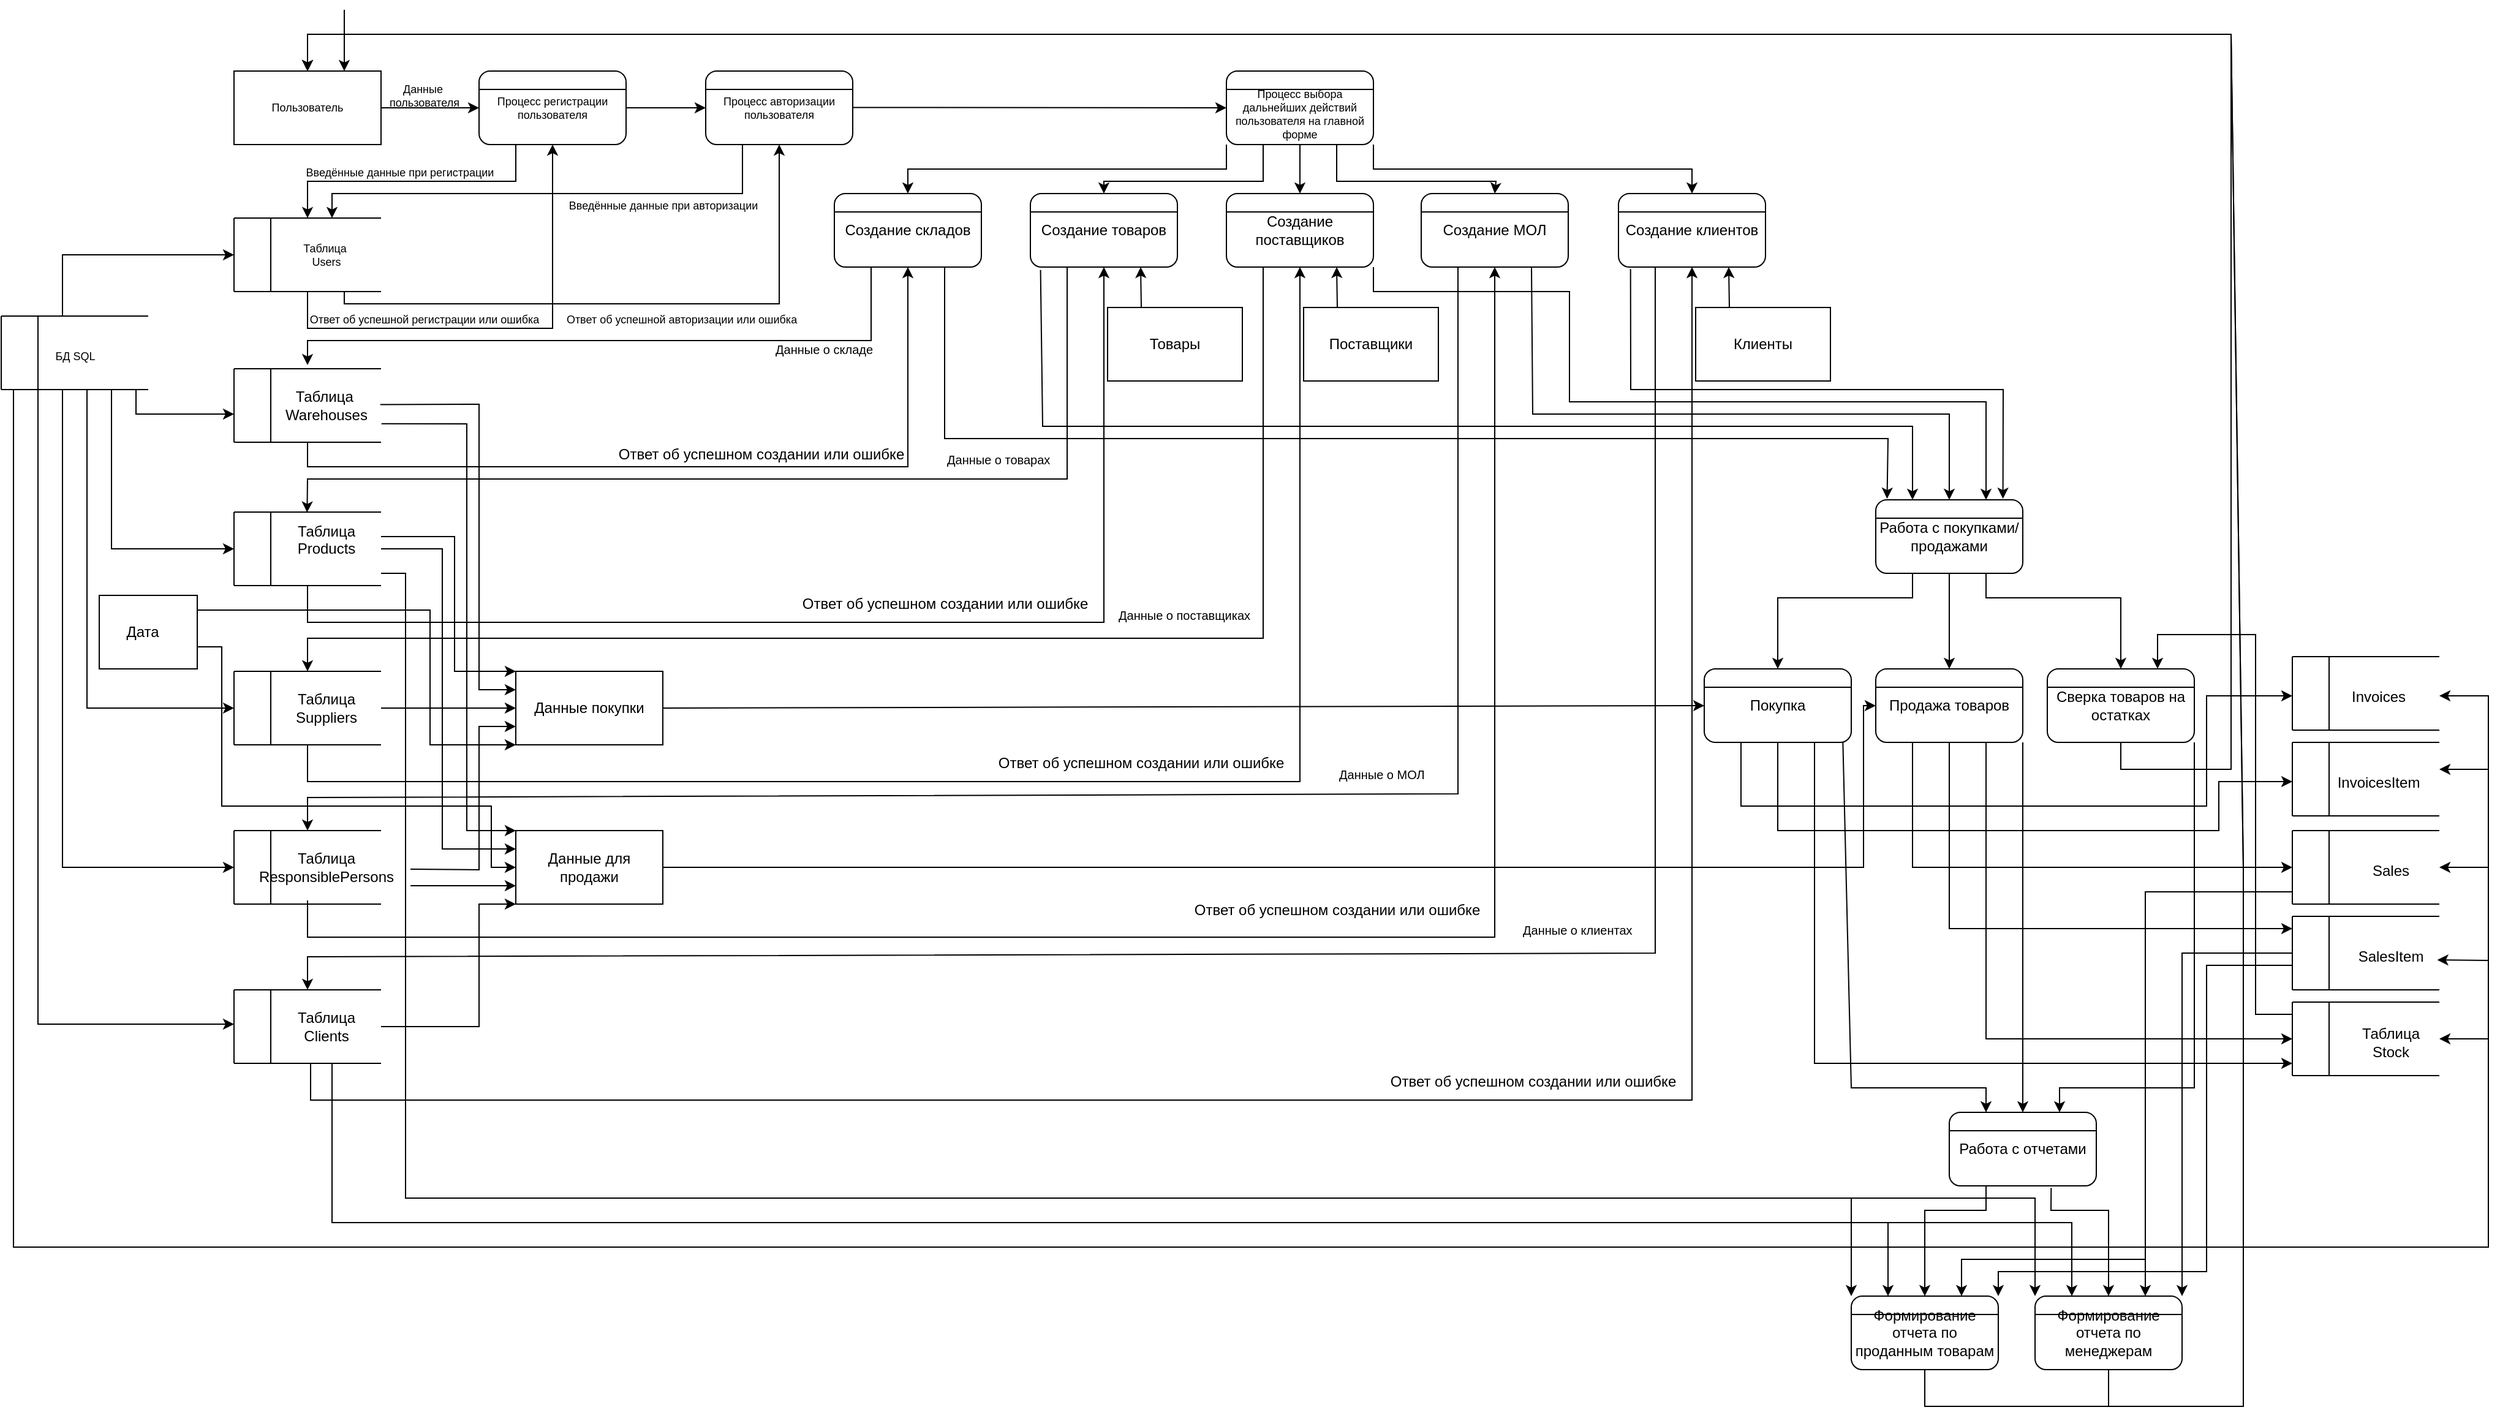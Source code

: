 <mxfile version="24.5.4" type="github">
  <diagram name="Страница — 1" id="gPVuAKhzFMYL5_pK9rEg">
    <mxGraphModel dx="1326" dy="549" grid="1" gridSize="10" guides="1" tooltips="1" connect="1" arrows="1" fold="1" page="1" pageScale="1" pageWidth="1169" pageHeight="1654" math="0" shadow="0">
      <root>
        <mxCell id="0" />
        <mxCell id="1" parent="0" />
        <mxCell id="UiJpd1ssoH22hnzhnxBL-210" value="" style="rounded=0;whiteSpace=wrap;html=1;" vertex="1" parent="1">
          <mxGeometry x="90" y="548" width="80" height="60" as="geometry" />
        </mxCell>
        <mxCell id="-HvmPeVJCwgB6Xa54HTs-1" value="Пользователь" style="rounded=0;whiteSpace=wrap;html=1;fontSize=9;" parent="1" vertex="1">
          <mxGeometry x="200" y="120" width="120" height="60" as="geometry" />
        </mxCell>
        <mxCell id="-HvmPeVJCwgB6Xa54HTs-2" value="Процесс регистрации пользователя" style="rounded=1;whiteSpace=wrap;html=1;fontSize=9;" parent="1" vertex="1">
          <mxGeometry x="400" y="120" width="120" height="60" as="geometry" />
        </mxCell>
        <mxCell id="-HvmPeVJCwgB6Xa54HTs-3" value="" style="endArrow=none;html=1;rounded=0;exitX=0;exitY=0.25;exitDx=0;exitDy=0;entryX=1;entryY=0.25;entryDx=0;entryDy=0;fontSize=9;" parent="1" source="-HvmPeVJCwgB6Xa54HTs-2" target="-HvmPeVJCwgB6Xa54HTs-2" edge="1">
          <mxGeometry width="50" height="50" relative="1" as="geometry">
            <mxPoint x="470" y="180" as="sourcePoint" />
            <mxPoint x="520" y="130" as="targetPoint" />
          </mxGeometry>
        </mxCell>
        <mxCell id="-HvmPeVJCwgB6Xa54HTs-4" value="Процесс авторизации пользователя" style="rounded=1;whiteSpace=wrap;html=1;fontSize=9;" parent="1" vertex="1">
          <mxGeometry x="585" y="120" width="120" height="60" as="geometry" />
        </mxCell>
        <mxCell id="-HvmPeVJCwgB6Xa54HTs-5" value="" style="endArrow=none;html=1;rounded=0;exitX=0;exitY=0.25;exitDx=0;exitDy=0;entryX=1;entryY=0.25;entryDx=0;entryDy=0;fontSize=9;" parent="1" source="-HvmPeVJCwgB6Xa54HTs-4" target="-HvmPeVJCwgB6Xa54HTs-4" edge="1">
          <mxGeometry width="50" height="50" relative="1" as="geometry">
            <mxPoint x="655" y="180" as="sourcePoint" />
            <mxPoint x="705" y="130" as="targetPoint" />
          </mxGeometry>
        </mxCell>
        <mxCell id="-HvmPeVJCwgB6Xa54HTs-6" value="&lt;div&gt;&lt;br&gt;&lt;/div&gt;&lt;div&gt;&lt;span style=&quot;background-color: initial;&quot;&gt;Процесс выбора дальнейших действий пользователя на главной форме&lt;/span&gt;&lt;br&gt;&lt;/div&gt;" style="rounded=1;whiteSpace=wrap;html=1;fontSize=9;" parent="1" vertex="1">
          <mxGeometry x="1010" y="120" width="120" height="60" as="geometry" />
        </mxCell>
        <mxCell id="-HvmPeVJCwgB6Xa54HTs-7" value="" style="endArrow=none;html=1;rounded=0;exitX=0;exitY=0.25;exitDx=0;exitDy=0;entryX=1;entryY=0.25;entryDx=0;entryDy=0;fontSize=9;" parent="1" source="-HvmPeVJCwgB6Xa54HTs-6" target="-HvmPeVJCwgB6Xa54HTs-6" edge="1">
          <mxGeometry width="50" height="50" relative="1" as="geometry">
            <mxPoint x="1070" y="180" as="sourcePoint" />
            <mxPoint x="1120" y="130" as="targetPoint" />
          </mxGeometry>
        </mxCell>
        <mxCell id="-HvmPeVJCwgB6Xa54HTs-15" value="" style="group;fontSize=9;" parent="1" vertex="1" connectable="0">
          <mxGeometry x="200" y="240" width="130" height="60" as="geometry" />
        </mxCell>
        <mxCell id="-HvmPeVJCwgB6Xa54HTs-13" value="" style="group;flipV=0;flipH=1;fontSize=9;" parent="-HvmPeVJCwgB6Xa54HTs-15" vertex="1" connectable="0">
          <mxGeometry width="130" height="60" as="geometry" />
        </mxCell>
        <mxCell id="-HvmPeVJCwgB6Xa54HTs-8" value="" style="endArrow=none;html=1;rounded=0;fontSize=9;" parent="-HvmPeVJCwgB6Xa54HTs-13" edge="1">
          <mxGeometry width="50" height="50" relative="1" as="geometry">
            <mxPoint x="120" as="sourcePoint" />
            <mxPoint as="targetPoint" />
          </mxGeometry>
        </mxCell>
        <mxCell id="-HvmPeVJCwgB6Xa54HTs-11" value="" style="endArrow=none;html=1;rounded=0;fontSize=9;" parent="-HvmPeVJCwgB6Xa54HTs-13" edge="1">
          <mxGeometry width="50" height="50" relative="1" as="geometry">
            <mxPoint y="60" as="sourcePoint" />
            <mxPoint as="targetPoint" />
          </mxGeometry>
        </mxCell>
        <mxCell id="-HvmPeVJCwgB6Xa54HTs-12" value="" style="endArrow=none;html=1;rounded=0;fontSize=9;" parent="-HvmPeVJCwgB6Xa54HTs-13" edge="1">
          <mxGeometry width="50" height="50" relative="1" as="geometry">
            <mxPoint x="120" y="60" as="sourcePoint" />
            <mxPoint y="60" as="targetPoint" />
          </mxGeometry>
        </mxCell>
        <mxCell id="-HvmPeVJCwgB6Xa54HTs-16" value="&lt;div style=&quot;font-size: 9px;&quot;&gt;Таблица&amp;nbsp;&lt;/div&gt;&lt;div style=&quot;font-size: 9px;&quot;&gt;Users&lt;/div&gt;" style="text;html=1;align=center;verticalAlign=middle;resizable=0;points=[];autosize=1;strokeColor=none;fillColor=none;fontSize=9;" parent="-HvmPeVJCwgB6Xa54HTs-13" vertex="1">
          <mxGeometry x="45" y="10" width="60" height="40" as="geometry" />
        </mxCell>
        <mxCell id="-HvmPeVJCwgB6Xa54HTs-14" value="" style="endArrow=none;html=1;rounded=0;fontSize=9;" parent="-HvmPeVJCwgB6Xa54HTs-15" edge="1">
          <mxGeometry width="50" height="50" relative="1" as="geometry">
            <mxPoint x="30" y="60" as="sourcePoint" />
            <mxPoint x="30" as="targetPoint" />
          </mxGeometry>
        </mxCell>
        <mxCell id="-HvmPeVJCwgB6Xa54HTs-18" value="" style="endArrow=classic;html=1;rounded=0;entryX=0;entryY=0.5;entryDx=0;entryDy=0;fontSize=9;" parent="1" target="-HvmPeVJCwgB6Xa54HTs-2" edge="1">
          <mxGeometry width="50" height="50" relative="1" as="geometry">
            <mxPoint x="320" y="150" as="sourcePoint" />
            <mxPoint x="370" y="100" as="targetPoint" />
          </mxGeometry>
        </mxCell>
        <mxCell id="-HvmPeVJCwgB6Xa54HTs-20" value="" style="endArrow=classic;html=1;rounded=0;exitX=0.25;exitY=1;exitDx=0;exitDy=0;fontSize=9;" parent="1" source="-HvmPeVJCwgB6Xa54HTs-2" edge="1">
          <mxGeometry width="50" height="50" relative="1" as="geometry">
            <mxPoint x="550" y="350" as="sourcePoint" />
            <mxPoint x="260" y="240" as="targetPoint" />
            <Array as="points">
              <mxPoint x="430" y="210" />
              <mxPoint x="260" y="210" />
            </Array>
          </mxGeometry>
        </mxCell>
        <mxCell id="-HvmPeVJCwgB6Xa54HTs-21" value="Данные&amp;nbsp;&lt;div&gt;пользователя&lt;/div&gt;" style="text;html=1;align=center;verticalAlign=middle;resizable=0;points=[];autosize=1;strokeColor=none;fillColor=none;fontSize=9;" parent="1" vertex="1">
          <mxGeometry x="315" y="120" width="80" height="40" as="geometry" />
        </mxCell>
        <mxCell id="-HvmPeVJCwgB6Xa54HTs-22" value="Введённые данные при регистрации" style="text;html=1;align=center;verticalAlign=middle;resizable=0;points=[];autosize=1;strokeColor=none;fillColor=none;fontSize=9;" parent="1" vertex="1">
          <mxGeometry x="245" y="193" width="180" height="20" as="geometry" />
        </mxCell>
        <mxCell id="-HvmPeVJCwgB6Xa54HTs-23" value="" style="endArrow=classic;html=1;rounded=0;exitX=1;exitY=0.5;exitDx=0;exitDy=0;entryX=0;entryY=0.5;entryDx=0;entryDy=0;fontSize=9;" parent="1" source="-HvmPeVJCwgB6Xa54HTs-2" target="-HvmPeVJCwgB6Xa54HTs-4" edge="1">
          <mxGeometry width="50" height="50" relative="1" as="geometry">
            <mxPoint x="530" y="280" as="sourcePoint" />
            <mxPoint x="580" y="230" as="targetPoint" />
          </mxGeometry>
        </mxCell>
        <mxCell id="-HvmPeVJCwgB6Xa54HTs-24" value="" style="endArrow=classic;html=1;rounded=0;entryX=0.5;entryY=1;entryDx=0;entryDy=0;fontSize=9;" parent="1" target="-HvmPeVJCwgB6Xa54HTs-2" edge="1">
          <mxGeometry width="50" height="50" relative="1" as="geometry">
            <mxPoint x="260" y="300" as="sourcePoint" />
            <mxPoint x="520" y="230" as="targetPoint" />
            <Array as="points">
              <mxPoint x="260" y="330" />
              <mxPoint x="460" y="330" />
              <mxPoint x="460" y="310" />
            </Array>
          </mxGeometry>
        </mxCell>
        <mxCell id="-HvmPeVJCwgB6Xa54HTs-25" value="" style="endArrow=classic;html=1;rounded=0;exitX=0.25;exitY=1;exitDx=0;exitDy=0;fontSize=9;" parent="1" source="-HvmPeVJCwgB6Xa54HTs-4" edge="1">
          <mxGeometry width="50" height="50" relative="1" as="geometry">
            <mxPoint x="530" y="310" as="sourcePoint" />
            <mxPoint x="280" y="240" as="targetPoint" />
            <Array as="points">
              <mxPoint x="615" y="220" />
              <mxPoint x="280" y="220" />
            </Array>
          </mxGeometry>
        </mxCell>
        <mxCell id="-HvmPeVJCwgB6Xa54HTs-26" value="Ответ об успешной регистрации или ошибка" style="text;html=1;align=center;verticalAlign=middle;resizable=0;points=[];autosize=1;strokeColor=none;fillColor=none;fontSize=9;" parent="1" vertex="1">
          <mxGeometry x="250" y="313" width="210" height="20" as="geometry" />
        </mxCell>
        <mxCell id="-HvmPeVJCwgB6Xa54HTs-27" value="Введённые данные при авторизации" style="text;html=1;align=center;verticalAlign=middle;resizable=0;points=[];autosize=1;strokeColor=none;fillColor=none;fontSize=9;" parent="1" vertex="1">
          <mxGeometry x="460" y="220" width="180" height="20" as="geometry" />
        </mxCell>
        <mxCell id="-HvmPeVJCwgB6Xa54HTs-28" value="" style="endArrow=classic;html=1;rounded=0;entryX=0.5;entryY=1;entryDx=0;entryDy=0;fontSize=9;" parent="1" target="-HvmPeVJCwgB6Xa54HTs-4" edge="1">
          <mxGeometry width="50" height="50" relative="1" as="geometry">
            <mxPoint x="290" y="300" as="sourcePoint" />
            <mxPoint x="640" y="310" as="targetPoint" />
            <Array as="points">
              <mxPoint x="290" y="310" />
              <mxPoint x="645" y="310" />
            </Array>
          </mxGeometry>
        </mxCell>
        <mxCell id="-HvmPeVJCwgB6Xa54HTs-29" value="" style="group;fontSize=9;" parent="1" vertex="1" connectable="0">
          <mxGeometry x="10" y="320" width="120" height="60" as="geometry" />
        </mxCell>
        <mxCell id="-HvmPeVJCwgB6Xa54HTs-30" value="" style="group;flipV=0;flipH=1;fontSize=9;" parent="-HvmPeVJCwgB6Xa54HTs-29" vertex="1" connectable="0">
          <mxGeometry width="120" height="60" as="geometry" />
        </mxCell>
        <mxCell id="-HvmPeVJCwgB6Xa54HTs-31" value="" style="endArrow=none;html=1;rounded=0;fontSize=9;" parent="-HvmPeVJCwgB6Xa54HTs-30" edge="1">
          <mxGeometry width="50" height="50" relative="1" as="geometry">
            <mxPoint x="120" as="sourcePoint" />
            <mxPoint as="targetPoint" />
          </mxGeometry>
        </mxCell>
        <mxCell id="-HvmPeVJCwgB6Xa54HTs-32" value="" style="endArrow=none;html=1;rounded=0;fontSize=9;" parent="-HvmPeVJCwgB6Xa54HTs-30" edge="1">
          <mxGeometry width="50" height="50" relative="1" as="geometry">
            <mxPoint y="60" as="sourcePoint" />
            <mxPoint as="targetPoint" />
          </mxGeometry>
        </mxCell>
        <mxCell id="-HvmPeVJCwgB6Xa54HTs-33" value="" style="endArrow=none;html=1;rounded=0;fontSize=9;" parent="-HvmPeVJCwgB6Xa54HTs-30" edge="1">
          <mxGeometry width="50" height="50" relative="1" as="geometry">
            <mxPoint x="120" y="60" as="sourcePoint" />
            <mxPoint y="60" as="targetPoint" />
          </mxGeometry>
        </mxCell>
        <mxCell id="-HvmPeVJCwgB6Xa54HTs-34" value="" style="endArrow=none;html=1;rounded=0;fontSize=9;" parent="-HvmPeVJCwgB6Xa54HTs-29" edge="1">
          <mxGeometry width="50" height="50" relative="1" as="geometry">
            <mxPoint x="30" y="60" as="sourcePoint" />
            <mxPoint x="30" as="targetPoint" />
          </mxGeometry>
        </mxCell>
        <mxCell id="-HvmPeVJCwgB6Xa54HTs-35" value="" style="endArrow=classic;html=1;rounded=0;fontSize=9;" parent="1" edge="1">
          <mxGeometry width="50" height="50" relative="1" as="geometry">
            <mxPoint x="60" y="320" as="sourcePoint" />
            <mxPoint x="200" y="270" as="targetPoint" />
            <Array as="points">
              <mxPoint x="60" y="270" />
            </Array>
          </mxGeometry>
        </mxCell>
        <mxCell id="-HvmPeVJCwgB6Xa54HTs-36" value="БД SQL" style="text;html=1;align=center;verticalAlign=middle;resizable=0;points=[];autosize=1;strokeColor=none;fillColor=none;fontSize=9;" parent="1" vertex="1">
          <mxGeometry x="40" y="343" width="60" height="20" as="geometry" />
        </mxCell>
        <mxCell id="-HvmPeVJCwgB6Xa54HTs-37" value="Ответ об успешной авторизации или ошибка" style="text;html=1;align=center;verticalAlign=middle;resizable=0;points=[];autosize=1;strokeColor=none;fillColor=none;fontSize=9;" parent="1" vertex="1">
          <mxGeometry x="460" y="313" width="210" height="20" as="geometry" />
        </mxCell>
        <mxCell id="-HvmPeVJCwgB6Xa54HTs-40" value="" style="endArrow=classic;html=1;rounded=0;exitX=1;exitY=0.5;exitDx=0;exitDy=0;entryX=0;entryY=0.5;entryDx=0;entryDy=0;fontSize=9;" parent="1" edge="1" target="-HvmPeVJCwgB6Xa54HTs-6">
          <mxGeometry width="50" height="50" relative="1" as="geometry">
            <mxPoint x="705" y="149.71" as="sourcePoint" />
            <mxPoint x="770" y="149.71" as="targetPoint" />
          </mxGeometry>
        </mxCell>
        <mxCell id="-HvmPeVJCwgB6Xa54HTs-42" value="Создание складов" style="rounded=1;whiteSpace=wrap;html=1;" parent="1" vertex="1">
          <mxGeometry x="690" y="220" width="120" height="60" as="geometry" />
        </mxCell>
        <mxCell id="-HvmPeVJCwgB6Xa54HTs-43" value="" style="endArrow=none;html=1;rounded=0;exitX=0;exitY=0.25;exitDx=0;exitDy=0;entryX=1;entryY=0.25;entryDx=0;entryDy=0;" parent="1" source="-HvmPeVJCwgB6Xa54HTs-42" target="-HvmPeVJCwgB6Xa54HTs-42" edge="1">
          <mxGeometry width="50" height="50" relative="1" as="geometry">
            <mxPoint x="790" y="280" as="sourcePoint" />
            <mxPoint x="840" y="230" as="targetPoint" />
          </mxGeometry>
        </mxCell>
        <mxCell id="-HvmPeVJCwgB6Xa54HTs-44" value="Создание товаров" style="rounded=1;whiteSpace=wrap;html=1;" parent="1" vertex="1">
          <mxGeometry x="850" y="220" width="120" height="60" as="geometry" />
        </mxCell>
        <mxCell id="-HvmPeVJCwgB6Xa54HTs-45" value="" style="endArrow=none;html=1;rounded=0;exitX=0;exitY=0.25;exitDx=0;exitDy=0;entryX=1;entryY=0.25;entryDx=0;entryDy=0;" parent="1" source="-HvmPeVJCwgB6Xa54HTs-44" target="-HvmPeVJCwgB6Xa54HTs-44" edge="1">
          <mxGeometry width="50" height="50" relative="1" as="geometry">
            <mxPoint x="940" y="280" as="sourcePoint" />
            <mxPoint x="990" y="230" as="targetPoint" />
          </mxGeometry>
        </mxCell>
        <mxCell id="-HvmPeVJCwgB6Xa54HTs-48" value="" style="group" parent="1" vertex="1" connectable="0">
          <mxGeometry x="200" y="363" width="120" height="60" as="geometry" />
        </mxCell>
        <mxCell id="-HvmPeVJCwgB6Xa54HTs-49" value="" style="group;flipV=0;flipH=1;" parent="-HvmPeVJCwgB6Xa54HTs-48" vertex="1" connectable="0">
          <mxGeometry width="120" height="60" as="geometry" />
        </mxCell>
        <mxCell id="-HvmPeVJCwgB6Xa54HTs-50" value="" style="endArrow=none;html=1;rounded=0;" parent="-HvmPeVJCwgB6Xa54HTs-49" edge="1">
          <mxGeometry width="50" height="50" relative="1" as="geometry">
            <mxPoint x="120" as="sourcePoint" />
            <mxPoint as="targetPoint" />
          </mxGeometry>
        </mxCell>
        <mxCell id="-HvmPeVJCwgB6Xa54HTs-51" value="" style="endArrow=none;html=1;rounded=0;" parent="-HvmPeVJCwgB6Xa54HTs-49" edge="1">
          <mxGeometry width="50" height="50" relative="1" as="geometry">
            <mxPoint y="60" as="sourcePoint" />
            <mxPoint as="targetPoint" />
          </mxGeometry>
        </mxCell>
        <mxCell id="-HvmPeVJCwgB6Xa54HTs-52" value="" style="endArrow=none;html=1;rounded=0;" parent="-HvmPeVJCwgB6Xa54HTs-49" edge="1">
          <mxGeometry width="50" height="50" relative="1" as="geometry">
            <mxPoint x="120" y="60" as="sourcePoint" />
            <mxPoint y="60" as="targetPoint" />
          </mxGeometry>
        </mxCell>
        <mxCell id="-HvmPeVJCwgB6Xa54HTs-55" value="Таблица&amp;nbsp;&lt;div&gt;Warehouses&lt;/div&gt;" style="text;html=1;align=center;verticalAlign=middle;resizable=0;points=[];autosize=1;strokeColor=none;fillColor=none;" parent="-HvmPeVJCwgB6Xa54HTs-49" vertex="1">
          <mxGeometry x="30" y="10" width="90" height="40" as="geometry" />
        </mxCell>
        <mxCell id="-HvmPeVJCwgB6Xa54HTs-53" value="" style="endArrow=none;html=1;rounded=0;" parent="-HvmPeVJCwgB6Xa54HTs-48" edge="1">
          <mxGeometry width="50" height="50" relative="1" as="geometry">
            <mxPoint x="30" y="60" as="sourcePoint" />
            <mxPoint x="30" as="targetPoint" />
          </mxGeometry>
        </mxCell>
        <mxCell id="-HvmPeVJCwgB6Xa54HTs-54" value="" style="endArrow=classic;html=1;rounded=0;exitX=0.25;exitY=1;exitDx=0;exitDy=0;" parent="1" source="-HvmPeVJCwgB6Xa54HTs-42" edge="1">
          <mxGeometry width="50" height="50" relative="1" as="geometry">
            <mxPoint x="620" y="370" as="sourcePoint" />
            <mxPoint x="260" y="360" as="targetPoint" />
            <Array as="points">
              <mxPoint x="720" y="340" />
              <mxPoint x="260" y="340" />
            </Array>
          </mxGeometry>
        </mxCell>
        <mxCell id="-HvmPeVJCwgB6Xa54HTs-56" value="" style="endArrow=classic;html=1;rounded=0;entryX=0.5;entryY=1;entryDx=0;entryDy=0;" parent="1" target="-HvmPeVJCwgB6Xa54HTs-42" edge="1">
          <mxGeometry width="50" height="50" relative="1" as="geometry">
            <mxPoint x="260" y="423" as="sourcePoint" />
            <mxPoint x="750.0" y="283" as="targetPoint" />
            <Array as="points">
              <mxPoint x="260" y="443" />
              <mxPoint x="750" y="443" />
            </Array>
          </mxGeometry>
        </mxCell>
        <mxCell id="-HvmPeVJCwgB6Xa54HTs-57" value="&lt;div style=&quot;text-align: center;&quot;&gt;&lt;span style=&quot;background-color: initial; text-wrap: nowrap;&quot;&gt;&lt;font size=&quot;1&quot;&gt;Данные о складе&lt;/font&gt;&lt;/span&gt;&lt;/div&gt;" style="text;whiteSpace=wrap;html=1;" parent="1" vertex="1">
          <mxGeometry x="640" y="333" width="80" height="20" as="geometry" />
        </mxCell>
        <mxCell id="-HvmPeVJCwgB6Xa54HTs-58" value="Ответ об успешном создании или ошибке" style="text;html=1;align=center;verticalAlign=middle;resizable=0;points=[];autosize=1;strokeColor=none;fillColor=none;" parent="1" vertex="1">
          <mxGeometry x="500" y="418" width="260" height="30" as="geometry" />
        </mxCell>
        <mxCell id="UiJpd1ssoH22hnzhnxBL-1" value="" style="group" vertex="1" connectable="0" parent="1">
          <mxGeometry x="200" y="480" width="165" height="60" as="geometry" />
        </mxCell>
        <mxCell id="UiJpd1ssoH22hnzhnxBL-2" value="" style="group;flipV=0;flipH=1;" vertex="1" connectable="0" parent="UiJpd1ssoH22hnzhnxBL-1">
          <mxGeometry width="165" height="60" as="geometry" />
        </mxCell>
        <mxCell id="UiJpd1ssoH22hnzhnxBL-3" value="" style="endArrow=none;html=1;rounded=0;" edge="1" parent="UiJpd1ssoH22hnzhnxBL-2">
          <mxGeometry width="50" height="50" relative="1" as="geometry">
            <mxPoint x="120" as="sourcePoint" />
            <mxPoint as="targetPoint" />
          </mxGeometry>
        </mxCell>
        <mxCell id="UiJpd1ssoH22hnzhnxBL-4" value="" style="endArrow=none;html=1;rounded=0;" edge="1" parent="UiJpd1ssoH22hnzhnxBL-2">
          <mxGeometry width="50" height="50" relative="1" as="geometry">
            <mxPoint y="60" as="sourcePoint" />
            <mxPoint as="targetPoint" />
          </mxGeometry>
        </mxCell>
        <mxCell id="UiJpd1ssoH22hnzhnxBL-5" value="" style="endArrow=none;html=1;rounded=0;" edge="1" parent="UiJpd1ssoH22hnzhnxBL-2">
          <mxGeometry width="50" height="50" relative="1" as="geometry">
            <mxPoint x="120" y="60" as="sourcePoint" />
            <mxPoint y="60" as="targetPoint" />
          </mxGeometry>
        </mxCell>
        <mxCell id="UiJpd1ssoH22hnzhnxBL-6" value="Таблица&lt;div&gt;Products&lt;/div&gt;&lt;div&gt;&lt;div&gt;&lt;br&gt;&lt;/div&gt;&lt;/div&gt;" style="text;html=1;align=center;verticalAlign=middle;resizable=0;points=[];autosize=1;strokeColor=none;fillColor=none;" vertex="1" parent="UiJpd1ssoH22hnzhnxBL-2">
          <mxGeometry x="40" width="70" height="60" as="geometry" />
        </mxCell>
        <mxCell id="UiJpd1ssoH22hnzhnxBL-7" value="" style="endArrow=none;html=1;rounded=0;" edge="1" parent="UiJpd1ssoH22hnzhnxBL-1">
          <mxGeometry width="50" height="50" relative="1" as="geometry">
            <mxPoint x="30" y="60" as="sourcePoint" />
            <mxPoint x="30" as="targetPoint" />
          </mxGeometry>
        </mxCell>
        <mxCell id="UiJpd1ssoH22hnzhnxBL-8" value="" style="endArrow=classic;html=1;rounded=0;exitX=0.25;exitY=1;exitDx=0;exitDy=0;entryX=0.281;entryY=0.005;entryDx=0;entryDy=0;entryPerimeter=0;" edge="1" parent="1" source="-HvmPeVJCwgB6Xa54HTs-44" target="UiJpd1ssoH22hnzhnxBL-6">
          <mxGeometry width="50" height="50" relative="1" as="geometry">
            <mxPoint x="910" y="283" as="sourcePoint" />
            <mxPoint x="260" y="473" as="targetPoint" />
            <Array as="points">
              <mxPoint x="880" y="453" />
              <mxPoint x="260" y="453" />
            </Array>
          </mxGeometry>
        </mxCell>
        <mxCell id="UiJpd1ssoH22hnzhnxBL-9" value="" style="endArrow=classic;html=1;rounded=0;entryX=0.5;entryY=1;entryDx=0;entryDy=0;" edge="1" parent="1" target="-HvmPeVJCwgB6Xa54HTs-44">
          <mxGeometry width="50" height="50" relative="1" as="geometry">
            <mxPoint x="260" y="540" as="sourcePoint" />
            <mxPoint x="445" y="570" as="targetPoint" />
            <Array as="points">
              <mxPoint x="260" y="570" />
              <mxPoint x="910" y="570" />
            </Array>
          </mxGeometry>
        </mxCell>
        <mxCell id="UiJpd1ssoH22hnzhnxBL-10" value="&lt;div style=&quot;text-align: center;&quot;&gt;&lt;span style=&quot;background-color: initial; text-wrap: nowrap;&quot;&gt;&lt;font size=&quot;1&quot;&gt;Данные о товарах&lt;/font&gt;&lt;/span&gt;&lt;/div&gt;" style="text;whiteSpace=wrap;html=1;" vertex="1" parent="1">
          <mxGeometry x="780" y="423" width="80" height="20" as="geometry" />
        </mxCell>
        <mxCell id="UiJpd1ssoH22hnzhnxBL-11" value="Ответ об успешном создании или ошибке" style="text;html=1;align=center;verticalAlign=middle;resizable=0;points=[];autosize=1;strokeColor=none;fillColor=none;" vertex="1" parent="1">
          <mxGeometry x="650" y="540" width="260" height="30" as="geometry" />
        </mxCell>
        <mxCell id="UiJpd1ssoH22hnzhnxBL-12" value="Создание поставщиков" style="rounded=1;whiteSpace=wrap;html=1;" vertex="1" parent="1">
          <mxGeometry x="1010" y="220" width="120" height="60" as="geometry" />
        </mxCell>
        <mxCell id="UiJpd1ssoH22hnzhnxBL-13" value="" style="endArrow=none;html=1;rounded=0;exitX=0;exitY=0.25;exitDx=0;exitDy=0;entryX=1;entryY=0.25;entryDx=0;entryDy=0;" edge="1" source="UiJpd1ssoH22hnzhnxBL-12" target="UiJpd1ssoH22hnzhnxBL-12" parent="1">
          <mxGeometry width="50" height="50" relative="1" as="geometry">
            <mxPoint x="1090" y="280" as="sourcePoint" />
            <mxPoint x="1140" y="230" as="targetPoint" />
          </mxGeometry>
        </mxCell>
        <mxCell id="UiJpd1ssoH22hnzhnxBL-14" value="Создание МОЛ" style="rounded=1;whiteSpace=wrap;html=1;" vertex="1" parent="1">
          <mxGeometry x="1169" y="220" width="120" height="60" as="geometry" />
        </mxCell>
        <mxCell id="UiJpd1ssoH22hnzhnxBL-15" value="" style="endArrow=none;html=1;rounded=0;exitX=0;exitY=0.25;exitDx=0;exitDy=0;entryX=1;entryY=0.25;entryDx=0;entryDy=0;" edge="1" parent="1" source="UiJpd1ssoH22hnzhnxBL-14" target="UiJpd1ssoH22hnzhnxBL-14">
          <mxGeometry width="50" height="50" relative="1" as="geometry">
            <mxPoint x="1259" y="280" as="sourcePoint" />
            <mxPoint x="1309" y="230" as="targetPoint" />
          </mxGeometry>
        </mxCell>
        <mxCell id="UiJpd1ssoH22hnzhnxBL-16" value="Создание клиентов" style="rounded=1;whiteSpace=wrap;html=1;" vertex="1" parent="1">
          <mxGeometry x="1330" y="220" width="120" height="60" as="geometry" />
        </mxCell>
        <mxCell id="UiJpd1ssoH22hnzhnxBL-17" value="" style="endArrow=none;html=1;rounded=0;exitX=0;exitY=0.25;exitDx=0;exitDy=0;entryX=1;entryY=0.25;entryDx=0;entryDy=0;" edge="1" parent="1" source="UiJpd1ssoH22hnzhnxBL-16" target="UiJpd1ssoH22hnzhnxBL-16">
          <mxGeometry width="50" height="50" relative="1" as="geometry">
            <mxPoint x="1420" y="280" as="sourcePoint" />
            <mxPoint x="1470" y="230" as="targetPoint" />
          </mxGeometry>
        </mxCell>
        <mxCell id="UiJpd1ssoH22hnzhnxBL-18" value="" style="endArrow=classic;html=1;rounded=0;entryX=0.5;entryY=0;entryDx=0;entryDy=0;exitX=0;exitY=1;exitDx=0;exitDy=0;" edge="1" parent="1" source="-HvmPeVJCwgB6Xa54HTs-6" target="-HvmPeVJCwgB6Xa54HTs-42">
          <mxGeometry width="50" height="50" relative="1" as="geometry">
            <mxPoint x="830" y="200" as="sourcePoint" />
            <mxPoint x="880" y="150" as="targetPoint" />
            <Array as="points">
              <mxPoint x="1010" y="200" />
              <mxPoint x="750" y="200" />
            </Array>
          </mxGeometry>
        </mxCell>
        <mxCell id="UiJpd1ssoH22hnzhnxBL-19" value="" style="endArrow=classic;html=1;rounded=0;entryX=0.5;entryY=0;entryDx=0;entryDy=0;exitX=0.25;exitY=1;exitDx=0;exitDy=0;" edge="1" parent="1" source="-HvmPeVJCwgB6Xa54HTs-6" target="-HvmPeVJCwgB6Xa54HTs-44">
          <mxGeometry width="50" height="50" relative="1" as="geometry">
            <mxPoint x="1080" y="350" as="sourcePoint" />
            <mxPoint x="1130" y="300" as="targetPoint" />
            <Array as="points">
              <mxPoint x="1040" y="210" />
              <mxPoint x="910" y="210" />
            </Array>
          </mxGeometry>
        </mxCell>
        <mxCell id="UiJpd1ssoH22hnzhnxBL-21" value="" style="endArrow=classic;html=1;rounded=0;exitX=0.5;exitY=1;exitDx=0;exitDy=0;entryX=0.5;entryY=0;entryDx=0;entryDy=0;" edge="1" parent="1" source="-HvmPeVJCwgB6Xa54HTs-6" target="UiJpd1ssoH22hnzhnxBL-12">
          <mxGeometry width="50" height="50" relative="1" as="geometry">
            <mxPoint x="1080" y="350" as="sourcePoint" />
            <mxPoint x="1130" y="300" as="targetPoint" />
          </mxGeometry>
        </mxCell>
        <mxCell id="UiJpd1ssoH22hnzhnxBL-22" value="" style="endArrow=classic;html=1;rounded=0;entryX=0.5;entryY=0;entryDx=0;entryDy=0;exitX=0.75;exitY=1;exitDx=0;exitDy=0;" edge="1" parent="1" source="-HvmPeVJCwgB6Xa54HTs-6" target="UiJpd1ssoH22hnzhnxBL-14">
          <mxGeometry width="50" height="50" relative="1" as="geometry">
            <mxPoint x="1100" y="190" as="sourcePoint" />
            <mxPoint x="1130" y="300" as="targetPoint" />
            <Array as="points">
              <mxPoint x="1100" y="210" />
              <mxPoint x="1230" y="210" />
            </Array>
          </mxGeometry>
        </mxCell>
        <mxCell id="UiJpd1ssoH22hnzhnxBL-23" value="" style="endArrow=classic;html=1;rounded=0;entryX=0.5;entryY=0;entryDx=0;entryDy=0;exitX=1;exitY=1;exitDx=0;exitDy=0;" edge="1" parent="1" source="-HvmPeVJCwgB6Xa54HTs-6" target="UiJpd1ssoH22hnzhnxBL-16">
          <mxGeometry width="50" height="50" relative="1" as="geometry">
            <mxPoint x="1180" y="180" as="sourcePoint" />
            <mxPoint x="1130" y="300" as="targetPoint" />
            <Array as="points">
              <mxPoint x="1130" y="200" />
              <mxPoint x="1390" y="200" />
            </Array>
          </mxGeometry>
        </mxCell>
        <mxCell id="UiJpd1ssoH22hnzhnxBL-31" value="" style="group" vertex="1" connectable="0" parent="1">
          <mxGeometry x="200" y="610" width="165" height="60" as="geometry" />
        </mxCell>
        <mxCell id="UiJpd1ssoH22hnzhnxBL-32" value="" style="group;flipV=0;flipH=1;" vertex="1" connectable="0" parent="UiJpd1ssoH22hnzhnxBL-31">
          <mxGeometry width="165" height="60" as="geometry" />
        </mxCell>
        <mxCell id="UiJpd1ssoH22hnzhnxBL-33" value="" style="endArrow=none;html=1;rounded=0;" edge="1" parent="UiJpd1ssoH22hnzhnxBL-32">
          <mxGeometry width="50" height="50" relative="1" as="geometry">
            <mxPoint x="120" as="sourcePoint" />
            <mxPoint as="targetPoint" />
          </mxGeometry>
        </mxCell>
        <mxCell id="UiJpd1ssoH22hnzhnxBL-34" value="" style="endArrow=none;html=1;rounded=0;" edge="1" parent="UiJpd1ssoH22hnzhnxBL-32">
          <mxGeometry width="50" height="50" relative="1" as="geometry">
            <mxPoint y="60" as="sourcePoint" />
            <mxPoint as="targetPoint" />
          </mxGeometry>
        </mxCell>
        <mxCell id="UiJpd1ssoH22hnzhnxBL-35" value="" style="endArrow=none;html=1;rounded=0;" edge="1" parent="UiJpd1ssoH22hnzhnxBL-32">
          <mxGeometry width="50" height="50" relative="1" as="geometry">
            <mxPoint x="120" y="60" as="sourcePoint" />
            <mxPoint y="60" as="targetPoint" />
          </mxGeometry>
        </mxCell>
        <mxCell id="UiJpd1ssoH22hnzhnxBL-36" value="Таблица&lt;div&gt;&lt;span style=&quot;background-color: initial;&quot;&gt;Suppliers&lt;/span&gt;&lt;/div&gt;" style="text;html=1;align=center;verticalAlign=middle;resizable=0;points=[];autosize=1;strokeColor=none;fillColor=none;" vertex="1" parent="UiJpd1ssoH22hnzhnxBL-32">
          <mxGeometry x="40" y="10" width="70" height="40" as="geometry" />
        </mxCell>
        <mxCell id="UiJpd1ssoH22hnzhnxBL-37" value="" style="endArrow=none;html=1;rounded=0;" edge="1" parent="UiJpd1ssoH22hnzhnxBL-31">
          <mxGeometry width="50" height="50" relative="1" as="geometry">
            <mxPoint x="30" y="60" as="sourcePoint" />
            <mxPoint x="30" as="targetPoint" />
          </mxGeometry>
        </mxCell>
        <mxCell id="UiJpd1ssoH22hnzhnxBL-45" value="" style="endArrow=classic;html=1;rounded=0;entryX=0.5;entryY=1;entryDx=0;entryDy=0;" edge="1" parent="1" target="UiJpd1ssoH22hnzhnxBL-12">
          <mxGeometry width="50" height="50" relative="1" as="geometry">
            <mxPoint x="260" y="670" as="sourcePoint" />
            <mxPoint x="1070" y="290" as="targetPoint" />
            <Array as="points">
              <mxPoint x="260" y="700" />
              <mxPoint x="1070" y="700" />
            </Array>
          </mxGeometry>
        </mxCell>
        <mxCell id="UiJpd1ssoH22hnzhnxBL-46" value="" style="group" vertex="1" connectable="0" parent="1">
          <mxGeometry x="200" y="740" width="165" height="60" as="geometry" />
        </mxCell>
        <mxCell id="UiJpd1ssoH22hnzhnxBL-47" value="" style="group;flipV=0;flipH=1;" vertex="1" connectable="0" parent="UiJpd1ssoH22hnzhnxBL-46">
          <mxGeometry width="165" height="60" as="geometry" />
        </mxCell>
        <mxCell id="UiJpd1ssoH22hnzhnxBL-48" value="" style="endArrow=none;html=1;rounded=0;" edge="1" parent="UiJpd1ssoH22hnzhnxBL-47">
          <mxGeometry width="50" height="50" relative="1" as="geometry">
            <mxPoint x="120" as="sourcePoint" />
            <mxPoint as="targetPoint" />
          </mxGeometry>
        </mxCell>
        <mxCell id="UiJpd1ssoH22hnzhnxBL-49" value="" style="endArrow=none;html=1;rounded=0;" edge="1" parent="UiJpd1ssoH22hnzhnxBL-47">
          <mxGeometry width="50" height="50" relative="1" as="geometry">
            <mxPoint y="60" as="sourcePoint" />
            <mxPoint as="targetPoint" />
          </mxGeometry>
        </mxCell>
        <mxCell id="UiJpd1ssoH22hnzhnxBL-50" value="" style="endArrow=none;html=1;rounded=0;" edge="1" parent="UiJpd1ssoH22hnzhnxBL-47">
          <mxGeometry width="50" height="50" relative="1" as="geometry">
            <mxPoint x="120" y="60" as="sourcePoint" />
            <mxPoint y="60" as="targetPoint" />
          </mxGeometry>
        </mxCell>
        <mxCell id="UiJpd1ssoH22hnzhnxBL-51" value="Таблица&lt;div&gt;&lt;span style=&quot;background-color: initial;&quot;&gt;ResponsiblePersons&lt;/span&gt;&lt;/div&gt;" style="text;html=1;align=center;verticalAlign=middle;resizable=0;points=[];autosize=1;strokeColor=none;fillColor=none;" vertex="1" parent="UiJpd1ssoH22hnzhnxBL-47">
          <mxGeometry x="10" y="10" width="130" height="40" as="geometry" />
        </mxCell>
        <mxCell id="UiJpd1ssoH22hnzhnxBL-52" value="" style="endArrow=none;html=1;rounded=0;" edge="1" parent="UiJpd1ssoH22hnzhnxBL-46">
          <mxGeometry width="50" height="50" relative="1" as="geometry">
            <mxPoint x="30" y="60" as="sourcePoint" />
            <mxPoint x="30" as="targetPoint" />
          </mxGeometry>
        </mxCell>
        <mxCell id="UiJpd1ssoH22hnzhnxBL-53" value="" style="endArrow=classic;html=1;rounded=0;exitX=0.25;exitY=1;exitDx=0;exitDy=0;entryX=0.281;entryY=0.005;entryDx=0;entryDy=0;entryPerimeter=0;" edge="1" parent="1" source="UiJpd1ssoH22hnzhnxBL-12">
          <mxGeometry width="50" height="50" relative="1" as="geometry">
            <mxPoint x="880" y="410" as="sourcePoint" />
            <mxPoint x="260" y="610" as="targetPoint" />
            <Array as="points">
              <mxPoint x="1040" y="583" />
              <mxPoint x="260" y="583" />
            </Array>
          </mxGeometry>
        </mxCell>
        <mxCell id="UiJpd1ssoH22hnzhnxBL-55" value="" style="endArrow=classic;html=1;rounded=0;exitX=0.25;exitY=1;exitDx=0;exitDy=0;entryX=0.281;entryY=0.005;entryDx=0;entryDy=0;entryPerimeter=0;" edge="1" parent="1" source="UiJpd1ssoH22hnzhnxBL-14">
          <mxGeometry width="50" height="50" relative="1" as="geometry">
            <mxPoint x="1040" y="410" as="sourcePoint" />
            <mxPoint x="260" y="740" as="targetPoint" />
            <Array as="points">
              <mxPoint x="1199" y="710" />
              <mxPoint x="260" y="713" />
            </Array>
          </mxGeometry>
        </mxCell>
        <mxCell id="UiJpd1ssoH22hnzhnxBL-56" value="" style="endArrow=classic;html=1;rounded=0;entryX=0.5;entryY=1;entryDx=0;entryDy=0;" edge="1" parent="1" target="UiJpd1ssoH22hnzhnxBL-14">
          <mxGeometry width="50" height="50" relative="1" as="geometry">
            <mxPoint x="260" y="797" as="sourcePoint" />
            <mxPoint x="1070" y="407" as="targetPoint" />
            <Array as="points">
              <mxPoint x="260" y="827" />
              <mxPoint x="1229" y="827" />
            </Array>
          </mxGeometry>
        </mxCell>
        <mxCell id="UiJpd1ssoH22hnzhnxBL-57" value="" style="endArrow=classic;html=1;rounded=0;exitX=0.25;exitY=1;exitDx=0;exitDy=0;entryX=0.281;entryY=0.005;entryDx=0;entryDy=0;entryPerimeter=0;" edge="1" parent="1" source="UiJpd1ssoH22hnzhnxBL-16">
          <mxGeometry width="50" height="50" relative="1" as="geometry">
            <mxPoint x="1199" y="410" as="sourcePoint" />
            <mxPoint x="260" y="870" as="targetPoint" />
            <Array as="points">
              <mxPoint x="1360" y="840" />
              <mxPoint x="260" y="843" />
            </Array>
          </mxGeometry>
        </mxCell>
        <mxCell id="UiJpd1ssoH22hnzhnxBL-58" value="" style="group" vertex="1" connectable="0" parent="1">
          <mxGeometry x="200" y="870" width="165" height="60" as="geometry" />
        </mxCell>
        <mxCell id="UiJpd1ssoH22hnzhnxBL-59" value="" style="group;flipV=0;flipH=1;" vertex="1" connectable="0" parent="UiJpd1ssoH22hnzhnxBL-58">
          <mxGeometry width="165" height="60" as="geometry" />
        </mxCell>
        <mxCell id="UiJpd1ssoH22hnzhnxBL-60" value="" style="endArrow=none;html=1;rounded=0;" edge="1" parent="UiJpd1ssoH22hnzhnxBL-59">
          <mxGeometry width="50" height="50" relative="1" as="geometry">
            <mxPoint x="120" as="sourcePoint" />
            <mxPoint as="targetPoint" />
          </mxGeometry>
        </mxCell>
        <mxCell id="UiJpd1ssoH22hnzhnxBL-61" value="" style="endArrow=none;html=1;rounded=0;" edge="1" parent="UiJpd1ssoH22hnzhnxBL-59">
          <mxGeometry width="50" height="50" relative="1" as="geometry">
            <mxPoint y="60" as="sourcePoint" />
            <mxPoint as="targetPoint" />
          </mxGeometry>
        </mxCell>
        <mxCell id="UiJpd1ssoH22hnzhnxBL-62" value="" style="endArrow=none;html=1;rounded=0;" edge="1" parent="UiJpd1ssoH22hnzhnxBL-59">
          <mxGeometry width="50" height="50" relative="1" as="geometry">
            <mxPoint x="120" y="60" as="sourcePoint" />
            <mxPoint y="60" as="targetPoint" />
          </mxGeometry>
        </mxCell>
        <mxCell id="UiJpd1ssoH22hnzhnxBL-63" value="Таблица&lt;div&gt;C&lt;span style=&quot;background-color: initial;&quot;&gt;lients&lt;/span&gt;&lt;/div&gt;" style="text;html=1;align=center;verticalAlign=middle;resizable=0;points=[];autosize=1;strokeColor=none;fillColor=none;" vertex="1" parent="UiJpd1ssoH22hnzhnxBL-59">
          <mxGeometry x="40" y="10" width="70" height="40" as="geometry" />
        </mxCell>
        <mxCell id="UiJpd1ssoH22hnzhnxBL-64" value="" style="endArrow=none;html=1;rounded=0;" edge="1" parent="UiJpd1ssoH22hnzhnxBL-58">
          <mxGeometry width="50" height="50" relative="1" as="geometry">
            <mxPoint x="30" y="60" as="sourcePoint" />
            <mxPoint x="30" as="targetPoint" />
          </mxGeometry>
        </mxCell>
        <mxCell id="UiJpd1ssoH22hnzhnxBL-65" value="" style="endArrow=classic;html=1;rounded=0;entryX=0.5;entryY=1;entryDx=0;entryDy=0;" edge="1" parent="1" target="UiJpd1ssoH22hnzhnxBL-16">
          <mxGeometry width="50" height="50" relative="1" as="geometry">
            <mxPoint x="262.5" y="930" as="sourcePoint" />
            <mxPoint x="1231.5" y="413" as="targetPoint" />
            <Array as="points">
              <mxPoint x="262.5" y="960" />
              <mxPoint x="1390" y="960" />
            </Array>
          </mxGeometry>
        </mxCell>
        <mxCell id="UiJpd1ssoH22hnzhnxBL-66" value="Ответ об успешном создании или ошибке" style="text;html=1;align=center;verticalAlign=middle;resizable=0;points=[];autosize=1;strokeColor=none;fillColor=none;" vertex="1" parent="1">
          <mxGeometry x="810" y="670" width="260" height="30" as="geometry" />
        </mxCell>
        <mxCell id="UiJpd1ssoH22hnzhnxBL-67" value="Ответ об успешном создании или ошибке" style="text;html=1;align=center;verticalAlign=middle;resizable=0;points=[];autosize=1;strokeColor=none;fillColor=none;" vertex="1" parent="1">
          <mxGeometry x="970" y="790" width="260" height="30" as="geometry" />
        </mxCell>
        <mxCell id="UiJpd1ssoH22hnzhnxBL-68" value="Ответ об успешном создании или ошибке" style="text;html=1;align=center;verticalAlign=middle;resizable=0;points=[];autosize=1;strokeColor=none;fillColor=none;" vertex="1" parent="1">
          <mxGeometry x="1130" y="930" width="260" height="30" as="geometry" />
        </mxCell>
        <mxCell id="UiJpd1ssoH22hnzhnxBL-69" value="&lt;div style=&quot;text-align: center;&quot;&gt;&lt;span style=&quot;background-color: initial; text-wrap: nowrap;&quot;&gt;&lt;font size=&quot;1&quot;&gt;Данные о поставщиках&lt;/font&gt;&lt;/span&gt;&lt;/div&gt;" style="text;whiteSpace=wrap;html=1;" vertex="1" parent="1">
          <mxGeometry x="920" y="550" width="80" height="20" as="geometry" />
        </mxCell>
        <mxCell id="UiJpd1ssoH22hnzhnxBL-70" value="&lt;div style=&quot;text-align: center;&quot;&gt;&lt;span style=&quot;background-color: initial; text-wrap: nowrap;&quot;&gt;&lt;font size=&quot;1&quot;&gt;Данные о МОЛ&lt;/font&gt;&lt;/span&gt;&lt;/div&gt;" style="text;whiteSpace=wrap;html=1;" vertex="1" parent="1">
          <mxGeometry x="1100" y="680" width="80" height="20" as="geometry" />
        </mxCell>
        <mxCell id="UiJpd1ssoH22hnzhnxBL-71" value="&lt;div style=&quot;text-align: center;&quot;&gt;&lt;span style=&quot;background-color: initial; text-wrap: nowrap;&quot;&gt;&lt;font size=&quot;1&quot;&gt;Данные о клиентах&lt;/font&gt;&lt;/span&gt;&lt;/div&gt;" style="text;whiteSpace=wrap;html=1;" vertex="1" parent="1">
          <mxGeometry x="1250" y="807" width="80" height="20" as="geometry" />
        </mxCell>
        <mxCell id="UiJpd1ssoH22hnzhnxBL-103" value="" style="endArrow=classic;html=1;rounded=0;entryX=0.75;entryY=1;entryDx=0;entryDy=0;exitX=0.25;exitY=0;exitDx=0;exitDy=0;" edge="1" parent="1" source="UiJpd1ssoH22hnzhnxBL-133" target="-HvmPeVJCwgB6Xa54HTs-44">
          <mxGeometry width="50" height="50" relative="1" as="geometry">
            <mxPoint x="940" y="310" as="sourcePoint" />
            <mxPoint x="1080" y="440" as="targetPoint" />
          </mxGeometry>
        </mxCell>
        <mxCell id="UiJpd1ssoH22hnzhnxBL-105" value="" style="endArrow=classic;html=1;rounded=0;entryX=0.75;entryY=1;entryDx=0;entryDy=0;exitX=0.25;exitY=0;exitDx=0;exitDy=0;" edge="1" parent="1" source="UiJpd1ssoH22hnzhnxBL-134" target="UiJpd1ssoH22hnzhnxBL-12">
          <mxGeometry width="50" height="50" relative="1" as="geometry">
            <mxPoint x="1100" y="310" as="sourcePoint" />
            <mxPoint x="1080" y="440" as="targetPoint" />
          </mxGeometry>
        </mxCell>
        <mxCell id="UiJpd1ssoH22hnzhnxBL-106" value="" style="endArrow=classic;html=1;rounded=0;entryX=0.75;entryY=1;entryDx=0;entryDy=0;exitX=0.25;exitY=0;exitDx=0;exitDy=0;" edge="1" parent="1" source="UiJpd1ssoH22hnzhnxBL-135" target="UiJpd1ssoH22hnzhnxBL-16">
          <mxGeometry width="50" height="50" relative="1" as="geometry">
            <mxPoint x="1420" y="310" as="sourcePoint" />
            <mxPoint x="1080" y="440" as="targetPoint" />
          </mxGeometry>
        </mxCell>
        <mxCell id="UiJpd1ssoH22hnzhnxBL-108" value="" style="endArrow=classic;html=1;rounded=0;exitX=0.75;exitY=1;exitDx=0;exitDy=0;entryX=0.077;entryY=-0.015;entryDx=0;entryDy=0;entryPerimeter=0;" edge="1" parent="1" source="-HvmPeVJCwgB6Xa54HTs-42" target="UiJpd1ssoH22hnzhnxBL-113">
          <mxGeometry width="50" height="50" relative="1" as="geometry">
            <mxPoint x="1030" y="490" as="sourcePoint" />
            <mxPoint x="1450" y="420" as="targetPoint" />
            <Array as="points">
              <mxPoint x="780" y="420" />
              <mxPoint x="1550" y="420" />
            </Array>
          </mxGeometry>
        </mxCell>
        <mxCell id="UiJpd1ssoH22hnzhnxBL-109" value="" style="endArrow=classic;html=1;rounded=0;exitX=0.069;exitY=1.04;exitDx=0;exitDy=0;exitPerimeter=0;entryX=0.25;entryY=0;entryDx=0;entryDy=0;" edge="1" parent="1" source="-HvmPeVJCwgB6Xa54HTs-44" target="UiJpd1ssoH22hnzhnxBL-113">
          <mxGeometry width="50" height="50" relative="1" as="geometry">
            <mxPoint x="1030" y="490" as="sourcePoint" />
            <mxPoint x="1440" y="410" as="targetPoint" />
            <Array as="points">
              <mxPoint x="860" y="410" />
              <mxPoint x="1570" y="410" />
            </Array>
          </mxGeometry>
        </mxCell>
        <mxCell id="UiJpd1ssoH22hnzhnxBL-110" value="" style="endArrow=classic;html=1;rounded=0;exitX=1;exitY=1;exitDx=0;exitDy=0;entryX=0.75;entryY=0;entryDx=0;entryDy=0;" edge="1" parent="1" source="UiJpd1ssoH22hnzhnxBL-12" target="UiJpd1ssoH22hnzhnxBL-113">
          <mxGeometry width="50" height="50" relative="1" as="geometry">
            <mxPoint x="1170" y="490" as="sourcePoint" />
            <mxPoint x="1430" y="390" as="targetPoint" />
            <Array as="points">
              <mxPoint x="1130" y="300" />
              <mxPoint x="1290" y="300" />
              <mxPoint x="1290" y="390" />
              <mxPoint x="1630" y="390" />
            </Array>
          </mxGeometry>
        </mxCell>
        <mxCell id="UiJpd1ssoH22hnzhnxBL-111" value="" style="endArrow=classic;html=1;rounded=0;exitX=0.75;exitY=1;exitDx=0;exitDy=0;entryX=0.5;entryY=0;entryDx=0;entryDy=0;" edge="1" parent="1" source="UiJpd1ssoH22hnzhnxBL-14" target="UiJpd1ssoH22hnzhnxBL-113">
          <mxGeometry width="50" height="50" relative="1" as="geometry">
            <mxPoint x="1170" y="490" as="sourcePoint" />
            <mxPoint x="1440" y="400" as="targetPoint" />
            <Array as="points">
              <mxPoint x="1260" y="400" />
              <mxPoint x="1600" y="400" />
            </Array>
          </mxGeometry>
        </mxCell>
        <mxCell id="UiJpd1ssoH22hnzhnxBL-112" value="" style="endArrow=classic;html=1;rounded=0;exitX=0.082;exitY=1.028;exitDx=0;exitDy=0;exitPerimeter=0;entryX=0.865;entryY=-0.015;entryDx=0;entryDy=0;entryPerimeter=0;" edge="1" parent="1" source="UiJpd1ssoH22hnzhnxBL-16" target="UiJpd1ssoH22hnzhnxBL-113">
          <mxGeometry width="50" height="50" relative="1" as="geometry">
            <mxPoint x="1170" y="490" as="sourcePoint" />
            <mxPoint x="1430" y="380" as="targetPoint" />
            <Array as="points">
              <mxPoint x="1340" y="380" />
              <mxPoint x="1644" y="380" />
            </Array>
          </mxGeometry>
        </mxCell>
        <mxCell id="UiJpd1ssoH22hnzhnxBL-113" value="Работа с покупками/ продажами" style="rounded=1;whiteSpace=wrap;html=1;" vertex="1" parent="1">
          <mxGeometry x="1540" y="470" width="120" height="60" as="geometry" />
        </mxCell>
        <mxCell id="UiJpd1ssoH22hnzhnxBL-114" value="" style="endArrow=none;html=1;rounded=0;exitX=0;exitY=0.25;exitDx=0;exitDy=0;entryX=1;entryY=0.25;entryDx=0;entryDy=0;" edge="1" source="UiJpd1ssoH22hnzhnxBL-113" target="UiJpd1ssoH22hnzhnxBL-113" parent="1">
          <mxGeometry width="50" height="50" relative="1" as="geometry">
            <mxPoint x="1580" y="530" as="sourcePoint" />
            <mxPoint x="1630" y="480" as="targetPoint" />
          </mxGeometry>
        </mxCell>
        <mxCell id="UiJpd1ssoH22hnzhnxBL-115" value="Покупка" style="rounded=1;whiteSpace=wrap;html=1;" vertex="1" parent="1">
          <mxGeometry x="1400" y="608" width="120" height="60" as="geometry" />
        </mxCell>
        <mxCell id="UiJpd1ssoH22hnzhnxBL-116" value="" style="endArrow=none;html=1;rounded=0;exitX=0;exitY=0.25;exitDx=0;exitDy=0;entryX=1;entryY=0.25;entryDx=0;entryDy=0;" edge="1" source="UiJpd1ssoH22hnzhnxBL-115" target="UiJpd1ssoH22hnzhnxBL-115" parent="1">
          <mxGeometry width="50" height="50" relative="1" as="geometry">
            <mxPoint x="1510" y="668" as="sourcePoint" />
            <mxPoint x="1560" y="618" as="targetPoint" />
          </mxGeometry>
        </mxCell>
        <mxCell id="UiJpd1ssoH22hnzhnxBL-117" value="Продажа товаров" style="rounded=1;whiteSpace=wrap;html=1;" vertex="1" parent="1">
          <mxGeometry x="1540" y="608" width="120" height="60" as="geometry" />
        </mxCell>
        <mxCell id="UiJpd1ssoH22hnzhnxBL-118" value="" style="endArrow=none;html=1;rounded=0;exitX=0;exitY=0.25;exitDx=0;exitDy=0;entryX=1;entryY=0.25;entryDx=0;entryDy=0;" edge="1" source="UiJpd1ssoH22hnzhnxBL-117" target="UiJpd1ssoH22hnzhnxBL-117" parent="1">
          <mxGeometry width="50" height="50" relative="1" as="geometry">
            <mxPoint x="1650" y="668" as="sourcePoint" />
            <mxPoint x="1700" y="618" as="targetPoint" />
          </mxGeometry>
        </mxCell>
        <mxCell id="UiJpd1ssoH22hnzhnxBL-119" value="Сверка товаров на остатках" style="rounded=1;whiteSpace=wrap;html=1;" vertex="1" parent="1">
          <mxGeometry x="1680" y="608" width="120" height="60" as="geometry" />
        </mxCell>
        <mxCell id="UiJpd1ssoH22hnzhnxBL-120" value="" style="endArrow=none;html=1;rounded=0;exitX=0;exitY=0.25;exitDx=0;exitDy=0;entryX=1;entryY=0.25;entryDx=0;entryDy=0;" edge="1" source="UiJpd1ssoH22hnzhnxBL-119" target="UiJpd1ssoH22hnzhnxBL-119" parent="1">
          <mxGeometry width="50" height="50" relative="1" as="geometry">
            <mxPoint x="1750" y="668" as="sourcePoint" />
            <mxPoint x="1800" y="618" as="targetPoint" />
          </mxGeometry>
        </mxCell>
        <mxCell id="UiJpd1ssoH22hnzhnxBL-122" value="" style="endArrow=classic;html=1;rounded=0;entryX=0.5;entryY=0;entryDx=0;entryDy=0;exitX=0.25;exitY=1;exitDx=0;exitDy=0;" edge="1" parent="1" source="UiJpd1ssoH22hnzhnxBL-113" target="UiJpd1ssoH22hnzhnxBL-115">
          <mxGeometry width="50" height="50" relative="1" as="geometry">
            <mxPoint x="1435" y="540" as="sourcePoint" />
            <mxPoint x="1485" y="490" as="targetPoint" />
            <Array as="points">
              <mxPoint x="1570" y="550" />
              <mxPoint x="1460" y="550" />
            </Array>
          </mxGeometry>
        </mxCell>
        <mxCell id="UiJpd1ssoH22hnzhnxBL-123" value="" style="endArrow=classic;html=1;rounded=0;entryX=0.5;entryY=0;entryDx=0;entryDy=0;exitX=0.5;exitY=1;exitDx=0;exitDy=0;" edge="1" parent="1" source="UiJpd1ssoH22hnzhnxBL-113" target="UiJpd1ssoH22hnzhnxBL-117">
          <mxGeometry width="50" height="50" relative="1" as="geometry">
            <mxPoint x="1490" y="650" as="sourcePoint" />
            <mxPoint x="1540" y="600" as="targetPoint" />
          </mxGeometry>
        </mxCell>
        <mxCell id="UiJpd1ssoH22hnzhnxBL-124" value="" style="endArrow=classic;html=1;rounded=0;entryX=0.5;entryY=0;entryDx=0;entryDy=0;exitX=0.75;exitY=1;exitDx=0;exitDy=0;" edge="1" parent="1" source="UiJpd1ssoH22hnzhnxBL-113" target="UiJpd1ssoH22hnzhnxBL-119">
          <mxGeometry width="50" height="50" relative="1" as="geometry">
            <mxPoint x="1490" y="650" as="sourcePoint" />
            <mxPoint x="1540" y="600" as="targetPoint" />
            <Array as="points">
              <mxPoint x="1630" y="550" />
              <mxPoint x="1740" y="550" />
            </Array>
          </mxGeometry>
        </mxCell>
        <mxCell id="UiJpd1ssoH22hnzhnxBL-127" value="" style="endArrow=classic;html=1;rounded=0;exitX=0.993;exitY=0.482;exitDx=0;exitDy=0;exitPerimeter=0;entryX=0;entryY=0.25;entryDx=0;entryDy=0;" edge="1" parent="1" source="-HvmPeVJCwgB6Xa54HTs-55" target="UiJpd1ssoH22hnzhnxBL-137">
          <mxGeometry width="50" height="50" relative="1" as="geometry">
            <mxPoint x="460" y="580" as="sourcePoint" />
            <mxPoint x="400" y="640" as="targetPoint" />
            <Array as="points">
              <mxPoint x="400" y="392" />
              <mxPoint x="400" y="625" />
            </Array>
          </mxGeometry>
        </mxCell>
        <mxCell id="UiJpd1ssoH22hnzhnxBL-133" value="Товары" style="rounded=0;whiteSpace=wrap;html=1;" vertex="1" parent="1">
          <mxGeometry x="913" y="313" width="110" height="60" as="geometry" />
        </mxCell>
        <mxCell id="UiJpd1ssoH22hnzhnxBL-134" value="Поставщики" style="rounded=0;whiteSpace=wrap;html=1;" vertex="1" parent="1">
          <mxGeometry x="1073" y="313" width="110" height="60" as="geometry" />
        </mxCell>
        <mxCell id="UiJpd1ssoH22hnzhnxBL-135" value="Клиенты" style="rounded=0;whiteSpace=wrap;html=1;" vertex="1" parent="1">
          <mxGeometry x="1393" y="313" width="110" height="60" as="geometry" />
        </mxCell>
        <mxCell id="UiJpd1ssoH22hnzhnxBL-136" value="" style="endArrow=classic;html=1;rounded=0;exitX=1.031;exitY=0.538;exitDx=0;exitDy=0;exitPerimeter=0;entryX=0;entryY=0.75;entryDx=0;entryDy=0;" edge="1" parent="1" source="UiJpd1ssoH22hnzhnxBL-51" target="UiJpd1ssoH22hnzhnxBL-137">
          <mxGeometry width="50" height="50" relative="1" as="geometry">
            <mxPoint x="360" y="790" as="sourcePoint" />
            <mxPoint x="400" y="640" as="targetPoint" />
            <Array as="points">
              <mxPoint x="400" y="772" />
              <mxPoint x="400" y="655" />
            </Array>
          </mxGeometry>
        </mxCell>
        <mxCell id="UiJpd1ssoH22hnzhnxBL-137" value="Данные покупки" style="rounded=0;whiteSpace=wrap;html=1;" vertex="1" parent="1">
          <mxGeometry x="430" y="610" width="120" height="60" as="geometry" />
        </mxCell>
        <mxCell id="UiJpd1ssoH22hnzhnxBL-138" value="" style="endArrow=classic;html=1;rounded=0;entryX=0;entryY=0.5;entryDx=0;entryDy=0;" edge="1" parent="1" target="UiJpd1ssoH22hnzhnxBL-137">
          <mxGeometry width="50" height="50" relative="1" as="geometry">
            <mxPoint x="320" y="640" as="sourcePoint" />
            <mxPoint x="600" y="550" as="targetPoint" />
          </mxGeometry>
        </mxCell>
        <mxCell id="UiJpd1ssoH22hnzhnxBL-145" value="Дата" style="text;html=1;align=center;verticalAlign=middle;resizable=0;points=[];autosize=1;strokeColor=none;fillColor=none;" vertex="1" parent="1">
          <mxGeometry x="100" y="563" width="50" height="30" as="geometry" />
        </mxCell>
        <mxCell id="UiJpd1ssoH22hnzhnxBL-146" value="" style="endArrow=classic;html=1;rounded=0;entryX=0;entryY=1;entryDx=0;entryDy=0;" edge="1" parent="1" target="UiJpd1ssoH22hnzhnxBL-137">
          <mxGeometry width="50" height="50" relative="1" as="geometry">
            <mxPoint x="170" y="560" as="sourcePoint" />
            <mxPoint x="430" y="610" as="targetPoint" />
            <Array as="points">
              <mxPoint x="360" y="560" />
              <mxPoint x="360" y="670" />
            </Array>
          </mxGeometry>
        </mxCell>
        <mxCell id="UiJpd1ssoH22hnzhnxBL-149" value="" style="endArrow=classic;html=1;rounded=0;entryX=0;entryY=0;entryDx=0;entryDy=0;" edge="1" parent="1" target="UiJpd1ssoH22hnzhnxBL-137">
          <mxGeometry width="50" height="50" relative="1" as="geometry">
            <mxPoint x="320" y="500" as="sourcePoint" />
            <mxPoint x="370" y="500" as="targetPoint" />
            <Array as="points">
              <mxPoint x="380" y="500" />
              <mxPoint x="380" y="610" />
            </Array>
          </mxGeometry>
        </mxCell>
        <mxCell id="UiJpd1ssoH22hnzhnxBL-150" value="" style="endArrow=classic;html=1;rounded=0;entryX=0;entryY=0.5;entryDx=0;entryDy=0;exitX=1;exitY=0.5;exitDx=0;exitDy=0;" edge="1" parent="1" source="UiJpd1ssoH22hnzhnxBL-137" target="UiJpd1ssoH22hnzhnxBL-115">
          <mxGeometry width="50" height="50" relative="1" as="geometry">
            <mxPoint x="1080" y="690" as="sourcePoint" />
            <mxPoint x="1130" y="640" as="targetPoint" />
          </mxGeometry>
        </mxCell>
        <mxCell id="UiJpd1ssoH22hnzhnxBL-151" value="Данные для продажи" style="rounded=0;whiteSpace=wrap;html=1;" vertex="1" parent="1">
          <mxGeometry x="430" y="740" width="120" height="60" as="geometry" />
        </mxCell>
        <mxCell id="UiJpd1ssoH22hnzhnxBL-152" value="" style="endArrow=classic;html=1;rounded=0;entryX=0;entryY=1;entryDx=0;entryDy=0;" edge="1" parent="1" target="UiJpd1ssoH22hnzhnxBL-151">
          <mxGeometry width="50" height="50" relative="1" as="geometry">
            <mxPoint x="320" y="900" as="sourcePoint" />
            <mxPoint x="420" y="720" as="targetPoint" />
            <Array as="points">
              <mxPoint x="400" y="900" />
              <mxPoint x="400" y="800" />
            </Array>
          </mxGeometry>
        </mxCell>
        <mxCell id="UiJpd1ssoH22hnzhnxBL-153" value="" style="endArrow=classic;html=1;rounded=0;entryX=0;entryY=0.75;entryDx=0;entryDy=0;" edge="1" parent="1" target="UiJpd1ssoH22hnzhnxBL-151">
          <mxGeometry width="50" height="50" relative="1" as="geometry">
            <mxPoint x="344" y="785" as="sourcePoint" />
            <mxPoint x="424.0" y="785" as="targetPoint" />
          </mxGeometry>
        </mxCell>
        <mxCell id="UiJpd1ssoH22hnzhnxBL-154" value="" style="endArrow=classic;html=1;rounded=0;entryX=0;entryY=0.5;entryDx=0;entryDy=0;" edge="1" parent="1" target="UiJpd1ssoH22hnzhnxBL-151">
          <mxGeometry width="50" height="50" relative="1" as="geometry">
            <mxPoint x="170" y="590" as="sourcePoint" />
            <mxPoint x="415" y="757" as="targetPoint" />
            <Array as="points">
              <mxPoint x="190" y="590" />
              <mxPoint x="190" y="720" />
              <mxPoint x="410" y="720" />
              <mxPoint x="410" y="770" />
            </Array>
          </mxGeometry>
        </mxCell>
        <mxCell id="UiJpd1ssoH22hnzhnxBL-155" value="" style="endArrow=classic;html=1;rounded=0;entryX=0;entryY=0.25;entryDx=0;entryDy=0;" edge="1" parent="1" target="UiJpd1ssoH22hnzhnxBL-151">
          <mxGeometry width="50" height="50" relative="1" as="geometry">
            <mxPoint x="320" y="510" as="sourcePoint" />
            <mxPoint x="470" y="590" as="targetPoint" />
            <Array as="points">
              <mxPoint x="370" y="510" />
              <mxPoint x="370" y="755" />
            </Array>
          </mxGeometry>
        </mxCell>
        <mxCell id="UiJpd1ssoH22hnzhnxBL-156" value="" style="endArrow=classic;html=1;rounded=0;entryX=0;entryY=0;entryDx=0;entryDy=0;exitX=1.004;exitY=0.871;exitDx=0;exitDy=0;exitPerimeter=0;" edge="1" parent="1" source="-HvmPeVJCwgB6Xa54HTs-55" target="UiJpd1ssoH22hnzhnxBL-151">
          <mxGeometry width="50" height="50" relative="1" as="geometry">
            <mxPoint x="370" y="490" as="sourcePoint" />
            <mxPoint x="450" y="500" as="targetPoint" />
            <Array as="points">
              <mxPoint x="390" y="408" />
              <mxPoint x="390" y="740" />
            </Array>
          </mxGeometry>
        </mxCell>
        <mxCell id="UiJpd1ssoH22hnzhnxBL-157" value="" style="endArrow=classic;html=1;rounded=0;entryX=0;entryY=0.5;entryDx=0;entryDy=0;exitX=1;exitY=0.5;exitDx=0;exitDy=0;" edge="1" parent="1" source="UiJpd1ssoH22hnzhnxBL-151" target="UiJpd1ssoH22hnzhnxBL-117">
          <mxGeometry width="50" height="50" relative="1" as="geometry">
            <mxPoint x="890" y="800" as="sourcePoint" />
            <mxPoint x="940" y="750" as="targetPoint" />
            <Array as="points">
              <mxPoint x="1530" y="770" />
              <mxPoint x="1530" y="638" />
            </Array>
          </mxGeometry>
        </mxCell>
        <mxCell id="UiJpd1ssoH22hnzhnxBL-158" value="" style="endArrow=classic;html=1;rounded=0;exitX=0.25;exitY=1;exitDx=0;exitDy=0;" edge="1" parent="1" source="UiJpd1ssoH22hnzhnxBL-115">
          <mxGeometry width="50" height="50" relative="1" as="geometry">
            <mxPoint x="1490" y="690" as="sourcePoint" />
            <mxPoint x="1880" y="630" as="targetPoint" />
            <Array as="points">
              <mxPoint x="1430" y="720" />
              <mxPoint x="1810" y="720" />
              <mxPoint x="1810" y="630" />
            </Array>
          </mxGeometry>
        </mxCell>
        <mxCell id="UiJpd1ssoH22hnzhnxBL-160" value="" style="group" vertex="1" connectable="0" parent="1">
          <mxGeometry x="1880" y="740" width="120" height="60" as="geometry" />
        </mxCell>
        <mxCell id="UiJpd1ssoH22hnzhnxBL-161" value="" style="group;flipV=0;flipH=1;" vertex="1" connectable="0" parent="UiJpd1ssoH22hnzhnxBL-160">
          <mxGeometry width="120" height="60" as="geometry" />
        </mxCell>
        <mxCell id="UiJpd1ssoH22hnzhnxBL-162" value="" style="endArrow=none;html=1;rounded=0;" edge="1" parent="UiJpd1ssoH22hnzhnxBL-161">
          <mxGeometry width="50" height="50" relative="1" as="geometry">
            <mxPoint x="120" as="sourcePoint" />
            <mxPoint as="targetPoint" />
          </mxGeometry>
        </mxCell>
        <mxCell id="UiJpd1ssoH22hnzhnxBL-163" value="" style="endArrow=none;html=1;rounded=0;" edge="1" parent="UiJpd1ssoH22hnzhnxBL-161">
          <mxGeometry width="50" height="50" relative="1" as="geometry">
            <mxPoint y="60" as="sourcePoint" />
            <mxPoint as="targetPoint" />
          </mxGeometry>
        </mxCell>
        <mxCell id="UiJpd1ssoH22hnzhnxBL-164" value="" style="endArrow=none;html=1;rounded=0;" edge="1" parent="UiJpd1ssoH22hnzhnxBL-161">
          <mxGeometry width="50" height="50" relative="1" as="geometry">
            <mxPoint x="120" y="60" as="sourcePoint" />
            <mxPoint y="60" as="targetPoint" />
          </mxGeometry>
        </mxCell>
        <mxCell id="UiJpd1ssoH22hnzhnxBL-165" value="" style="endArrow=none;html=1;rounded=0;" edge="1" parent="UiJpd1ssoH22hnzhnxBL-160">
          <mxGeometry width="50" height="50" relative="1" as="geometry">
            <mxPoint x="30" y="60" as="sourcePoint" />
            <mxPoint x="30" as="targetPoint" />
          </mxGeometry>
        </mxCell>
        <mxCell id="UiJpd1ssoH22hnzhnxBL-166" value="Sales" style="text;html=1;align=center;verticalAlign=middle;resizable=0;points=[];autosize=1;strokeColor=none;fillColor=none;" vertex="1" parent="1">
          <mxGeometry x="1935" y="758" width="50" height="30" as="geometry" />
        </mxCell>
        <mxCell id="UiJpd1ssoH22hnzhnxBL-168" value="" style="group" vertex="1" connectable="0" parent="1">
          <mxGeometry x="1880" y="598" width="120" height="60" as="geometry" />
        </mxCell>
        <mxCell id="UiJpd1ssoH22hnzhnxBL-169" value="" style="group;flipV=0;flipH=1;" vertex="1" connectable="0" parent="UiJpd1ssoH22hnzhnxBL-168">
          <mxGeometry width="120" height="60" as="geometry" />
        </mxCell>
        <mxCell id="UiJpd1ssoH22hnzhnxBL-170" value="" style="endArrow=none;html=1;rounded=0;" edge="1" parent="UiJpd1ssoH22hnzhnxBL-169">
          <mxGeometry width="50" height="50" relative="1" as="geometry">
            <mxPoint x="120" as="sourcePoint" />
            <mxPoint as="targetPoint" />
          </mxGeometry>
        </mxCell>
        <mxCell id="UiJpd1ssoH22hnzhnxBL-171" value="" style="endArrow=none;html=1;rounded=0;" edge="1" parent="UiJpd1ssoH22hnzhnxBL-169">
          <mxGeometry width="50" height="50" relative="1" as="geometry">
            <mxPoint y="60" as="sourcePoint" />
            <mxPoint as="targetPoint" />
          </mxGeometry>
        </mxCell>
        <mxCell id="UiJpd1ssoH22hnzhnxBL-172" value="" style="endArrow=none;html=1;rounded=0;" edge="1" parent="UiJpd1ssoH22hnzhnxBL-169">
          <mxGeometry width="50" height="50" relative="1" as="geometry">
            <mxPoint x="120" y="60" as="sourcePoint" />
            <mxPoint y="60" as="targetPoint" />
          </mxGeometry>
        </mxCell>
        <mxCell id="UiJpd1ssoH22hnzhnxBL-173" value="" style="endArrow=none;html=1;rounded=0;" edge="1" parent="UiJpd1ssoH22hnzhnxBL-168">
          <mxGeometry width="50" height="50" relative="1" as="geometry">
            <mxPoint x="30" y="60" as="sourcePoint" />
            <mxPoint x="30" as="targetPoint" />
          </mxGeometry>
        </mxCell>
        <mxCell id="UiJpd1ssoH22hnzhnxBL-175" value="Invoices" style="text;html=1;align=center;verticalAlign=middle;resizable=0;points=[];autosize=1;strokeColor=none;fillColor=none;" vertex="1" parent="1">
          <mxGeometry x="1915" y="616" width="70" height="30" as="geometry" />
        </mxCell>
        <mxCell id="UiJpd1ssoH22hnzhnxBL-176" value="" style="group" vertex="1" connectable="0" parent="1">
          <mxGeometry x="1880" y="668" width="120" height="60" as="geometry" />
        </mxCell>
        <mxCell id="UiJpd1ssoH22hnzhnxBL-177" value="" style="group;flipV=0;flipH=1;" vertex="1" connectable="0" parent="UiJpd1ssoH22hnzhnxBL-176">
          <mxGeometry width="120" height="60" as="geometry" />
        </mxCell>
        <mxCell id="UiJpd1ssoH22hnzhnxBL-178" value="" style="endArrow=none;html=1;rounded=0;" edge="1" parent="UiJpd1ssoH22hnzhnxBL-177">
          <mxGeometry width="50" height="50" relative="1" as="geometry">
            <mxPoint x="120" as="sourcePoint" />
            <mxPoint as="targetPoint" />
          </mxGeometry>
        </mxCell>
        <mxCell id="UiJpd1ssoH22hnzhnxBL-179" value="" style="endArrow=none;html=1;rounded=0;" edge="1" parent="UiJpd1ssoH22hnzhnxBL-177">
          <mxGeometry width="50" height="50" relative="1" as="geometry">
            <mxPoint y="60" as="sourcePoint" />
            <mxPoint as="targetPoint" />
          </mxGeometry>
        </mxCell>
        <mxCell id="UiJpd1ssoH22hnzhnxBL-180" value="" style="endArrow=none;html=1;rounded=0;" edge="1" parent="UiJpd1ssoH22hnzhnxBL-177">
          <mxGeometry width="50" height="50" relative="1" as="geometry">
            <mxPoint x="120" y="60" as="sourcePoint" />
            <mxPoint y="60" as="targetPoint" />
          </mxGeometry>
        </mxCell>
        <mxCell id="UiJpd1ssoH22hnzhnxBL-181" value="" style="endArrow=none;html=1;rounded=0;" edge="1" parent="UiJpd1ssoH22hnzhnxBL-176">
          <mxGeometry width="50" height="50" relative="1" as="geometry">
            <mxPoint x="30" y="60" as="sourcePoint" />
            <mxPoint x="30" as="targetPoint" />
          </mxGeometry>
        </mxCell>
        <mxCell id="UiJpd1ssoH22hnzhnxBL-182" value="InvoicesItem" style="text;html=1;align=center;verticalAlign=middle;resizable=0;points=[];autosize=1;strokeColor=none;fillColor=none;" vertex="1" parent="1">
          <mxGeometry x="1905" y="686" width="90" height="30" as="geometry" />
        </mxCell>
        <mxCell id="UiJpd1ssoH22hnzhnxBL-183" value="" style="group" vertex="1" connectable="0" parent="1">
          <mxGeometry x="1880" y="810" width="120" height="60" as="geometry" />
        </mxCell>
        <mxCell id="UiJpd1ssoH22hnzhnxBL-184" value="" style="group;flipV=0;flipH=1;" vertex="1" connectable="0" parent="UiJpd1ssoH22hnzhnxBL-183">
          <mxGeometry width="120" height="60" as="geometry" />
        </mxCell>
        <mxCell id="UiJpd1ssoH22hnzhnxBL-185" value="" style="endArrow=none;html=1;rounded=0;" edge="1" parent="UiJpd1ssoH22hnzhnxBL-184">
          <mxGeometry width="50" height="50" relative="1" as="geometry">
            <mxPoint x="120" as="sourcePoint" />
            <mxPoint as="targetPoint" />
          </mxGeometry>
        </mxCell>
        <mxCell id="UiJpd1ssoH22hnzhnxBL-186" value="" style="endArrow=none;html=1;rounded=0;" edge="1" parent="UiJpd1ssoH22hnzhnxBL-184">
          <mxGeometry width="50" height="50" relative="1" as="geometry">
            <mxPoint y="60" as="sourcePoint" />
            <mxPoint as="targetPoint" />
          </mxGeometry>
        </mxCell>
        <mxCell id="UiJpd1ssoH22hnzhnxBL-187" value="" style="endArrow=none;html=1;rounded=0;" edge="1" parent="UiJpd1ssoH22hnzhnxBL-184">
          <mxGeometry width="50" height="50" relative="1" as="geometry">
            <mxPoint x="120" y="60" as="sourcePoint" />
            <mxPoint y="60" as="targetPoint" />
          </mxGeometry>
        </mxCell>
        <mxCell id="UiJpd1ssoH22hnzhnxBL-188" value="" style="endArrow=none;html=1;rounded=0;" edge="1" parent="UiJpd1ssoH22hnzhnxBL-183">
          <mxGeometry width="50" height="50" relative="1" as="geometry">
            <mxPoint x="30" y="60" as="sourcePoint" />
            <mxPoint x="30" as="targetPoint" />
          </mxGeometry>
        </mxCell>
        <mxCell id="UiJpd1ssoH22hnzhnxBL-189" value="SalesItem" style="text;html=1;align=center;verticalAlign=middle;resizable=0;points=[];autosize=1;strokeColor=none;fillColor=none;" vertex="1" parent="1">
          <mxGeometry x="1920" y="828" width="80" height="30" as="geometry" />
        </mxCell>
        <mxCell id="UiJpd1ssoH22hnzhnxBL-190" value="" style="group" vertex="1" connectable="0" parent="1">
          <mxGeometry x="1880" y="880" width="120" height="60" as="geometry" />
        </mxCell>
        <mxCell id="UiJpd1ssoH22hnzhnxBL-191" value="" style="group;flipV=0;flipH=1;" vertex="1" connectable="0" parent="UiJpd1ssoH22hnzhnxBL-190">
          <mxGeometry width="120" height="60" as="geometry" />
        </mxCell>
        <mxCell id="UiJpd1ssoH22hnzhnxBL-192" value="" style="endArrow=none;html=1;rounded=0;" edge="1" parent="UiJpd1ssoH22hnzhnxBL-191">
          <mxGeometry width="50" height="50" relative="1" as="geometry">
            <mxPoint x="120" as="sourcePoint" />
            <mxPoint as="targetPoint" />
          </mxGeometry>
        </mxCell>
        <mxCell id="UiJpd1ssoH22hnzhnxBL-193" value="" style="endArrow=none;html=1;rounded=0;" edge="1" parent="UiJpd1ssoH22hnzhnxBL-191">
          <mxGeometry width="50" height="50" relative="1" as="geometry">
            <mxPoint y="60" as="sourcePoint" />
            <mxPoint as="targetPoint" />
          </mxGeometry>
        </mxCell>
        <mxCell id="UiJpd1ssoH22hnzhnxBL-194" value="" style="endArrow=none;html=1;rounded=0;" edge="1" parent="UiJpd1ssoH22hnzhnxBL-191">
          <mxGeometry width="50" height="50" relative="1" as="geometry">
            <mxPoint x="120" y="60" as="sourcePoint" />
            <mxPoint y="60" as="targetPoint" />
          </mxGeometry>
        </mxCell>
        <mxCell id="UiJpd1ssoH22hnzhnxBL-195" value="" style="endArrow=none;html=1;rounded=0;" edge="1" parent="UiJpd1ssoH22hnzhnxBL-190">
          <mxGeometry width="50" height="50" relative="1" as="geometry">
            <mxPoint x="30" y="60" as="sourcePoint" />
            <mxPoint x="30" as="targetPoint" />
          </mxGeometry>
        </mxCell>
        <mxCell id="UiJpd1ssoH22hnzhnxBL-196" value="Таблица&lt;div&gt;Stock&lt;/div&gt;" style="text;html=1;align=center;verticalAlign=middle;resizable=0;points=[];autosize=1;strokeColor=none;fillColor=none;" vertex="1" parent="1">
          <mxGeometry x="1925" y="893" width="70" height="40" as="geometry" />
        </mxCell>
        <mxCell id="UiJpd1ssoH22hnzhnxBL-198" value="" style="endArrow=classic;html=1;rounded=0;exitX=0.5;exitY=1;exitDx=0;exitDy=0;" edge="1" parent="1" source="UiJpd1ssoH22hnzhnxBL-115">
          <mxGeometry width="50" height="50" relative="1" as="geometry">
            <mxPoint x="1650" y="800" as="sourcePoint" />
            <mxPoint x="1880" y="700" as="targetPoint" />
            <Array as="points">
              <mxPoint x="1460" y="740" />
              <mxPoint x="1820" y="740" />
              <mxPoint x="1820" y="700" />
            </Array>
          </mxGeometry>
        </mxCell>
        <mxCell id="UiJpd1ssoH22hnzhnxBL-199" value="" style="endArrow=classic;html=1;rounded=0;exitX=0.75;exitY=1;exitDx=0;exitDy=0;" edge="1" parent="1" source="UiJpd1ssoH22hnzhnxBL-115">
          <mxGeometry width="50" height="50" relative="1" as="geometry">
            <mxPoint x="1650" y="800" as="sourcePoint" />
            <mxPoint x="1880" y="930" as="targetPoint" />
            <Array as="points">
              <mxPoint x="1490" y="760" />
              <mxPoint x="1490" y="930" />
            </Array>
          </mxGeometry>
        </mxCell>
        <mxCell id="UiJpd1ssoH22hnzhnxBL-200" value="" style="endArrow=classic;html=1;rounded=0;exitX=0.25;exitY=1;exitDx=0;exitDy=0;" edge="1" parent="1" source="UiJpd1ssoH22hnzhnxBL-117">
          <mxGeometry width="50" height="50" relative="1" as="geometry">
            <mxPoint x="1740" y="870" as="sourcePoint" />
            <mxPoint x="1880" y="770" as="targetPoint" />
            <Array as="points">
              <mxPoint x="1570" y="770" />
            </Array>
          </mxGeometry>
        </mxCell>
        <mxCell id="UiJpd1ssoH22hnzhnxBL-201" value="" style="endArrow=classic;html=1;rounded=0;exitX=0.5;exitY=1;exitDx=0;exitDy=0;" edge="1" parent="1" source="UiJpd1ssoH22hnzhnxBL-117">
          <mxGeometry width="50" height="50" relative="1" as="geometry">
            <mxPoint x="1740" y="870" as="sourcePoint" />
            <mxPoint x="1880" y="820" as="targetPoint" />
            <Array as="points">
              <mxPoint x="1600" y="820" />
            </Array>
          </mxGeometry>
        </mxCell>
        <mxCell id="UiJpd1ssoH22hnzhnxBL-202" value="" style="endArrow=classic;html=1;rounded=0;exitX=0.75;exitY=1;exitDx=0;exitDy=0;" edge="1" parent="1" source="UiJpd1ssoH22hnzhnxBL-117">
          <mxGeometry width="50" height="50" relative="1" as="geometry">
            <mxPoint x="1640" y="680" as="sourcePoint" />
            <mxPoint x="1880" y="910" as="targetPoint" />
            <Array as="points">
              <mxPoint x="1630" y="910" />
            </Array>
          </mxGeometry>
        </mxCell>
        <mxCell id="UiJpd1ssoH22hnzhnxBL-205" value="" style="endArrow=classic;html=1;rounded=0;entryX=0.75;entryY=0;entryDx=0;entryDy=0;" edge="1" parent="1" target="UiJpd1ssoH22hnzhnxBL-119">
          <mxGeometry width="50" height="50" relative="1" as="geometry">
            <mxPoint x="1880" y="890" as="sourcePoint" />
            <mxPoint x="1930" y="790" as="targetPoint" />
            <Array as="points">
              <mxPoint x="1850" y="890" />
              <mxPoint x="1850" y="580" />
              <mxPoint x="1770" y="580" />
            </Array>
          </mxGeometry>
        </mxCell>
        <mxCell id="UiJpd1ssoH22hnzhnxBL-206" value="" style="endArrow=classic;html=1;rounded=0;" edge="1" parent="1">
          <mxGeometry width="50" height="50" relative="1" as="geometry">
            <mxPoint x="120" y="380" as="sourcePoint" />
            <mxPoint x="200" y="400" as="targetPoint" />
            <Array as="points">
              <mxPoint x="120" y="400" />
            </Array>
          </mxGeometry>
        </mxCell>
        <mxCell id="UiJpd1ssoH22hnzhnxBL-209" value="" style="endArrow=classic;html=1;rounded=0;" edge="1" parent="1">
          <mxGeometry width="50" height="50" relative="1" as="geometry">
            <mxPoint x="100" y="380" as="sourcePoint" />
            <mxPoint x="200" y="510" as="targetPoint" />
            <Array as="points">
              <mxPoint x="100" y="510" />
            </Array>
          </mxGeometry>
        </mxCell>
        <mxCell id="UiJpd1ssoH22hnzhnxBL-214" value="" style="endArrow=classic;html=1;rounded=0;" edge="1" parent="1">
          <mxGeometry width="50" height="50" relative="1" as="geometry">
            <mxPoint x="80" y="380" as="sourcePoint" />
            <mxPoint x="200" y="640" as="targetPoint" />
            <Array as="points">
              <mxPoint x="80" y="640" />
            </Array>
          </mxGeometry>
        </mxCell>
        <mxCell id="UiJpd1ssoH22hnzhnxBL-215" value="" style="endArrow=classic;html=1;rounded=0;" edge="1" parent="1">
          <mxGeometry width="50" height="50" relative="1" as="geometry">
            <mxPoint x="60" y="380" as="sourcePoint" />
            <mxPoint x="200" y="770" as="targetPoint" />
            <Array as="points">
              <mxPoint x="60" y="770" />
            </Array>
          </mxGeometry>
        </mxCell>
        <mxCell id="UiJpd1ssoH22hnzhnxBL-216" value="" style="endArrow=classic;html=1;rounded=0;" edge="1" parent="1">
          <mxGeometry width="50" height="50" relative="1" as="geometry">
            <mxPoint x="40" y="380" as="sourcePoint" />
            <mxPoint x="200" y="898" as="targetPoint" />
            <Array as="points">
              <mxPoint x="40" y="898" />
            </Array>
          </mxGeometry>
        </mxCell>
        <mxCell id="UiJpd1ssoH22hnzhnxBL-217" value="" style="endArrow=classic;html=1;rounded=0;" edge="1" parent="1">
          <mxGeometry width="50" height="50" relative="1" as="geometry">
            <mxPoint x="20" y="380" as="sourcePoint" />
            <mxPoint x="2000" y="910" as="targetPoint" />
            <Array as="points">
              <mxPoint x="20" y="1080" />
              <mxPoint x="2040" y="1080" />
              <mxPoint x="2040" y="910" />
            </Array>
          </mxGeometry>
        </mxCell>
        <mxCell id="UiJpd1ssoH22hnzhnxBL-219" value="" style="endArrow=classic;html=1;rounded=0;entryX=0.979;entryY=0.586;entryDx=0;entryDy=0;entryPerimeter=0;" edge="1" parent="1" target="UiJpd1ssoH22hnzhnxBL-189">
          <mxGeometry width="50" height="50" relative="1" as="geometry">
            <mxPoint x="20" y="380" as="sourcePoint" />
            <mxPoint x="2000" y="980" as="targetPoint" />
            <Array as="points">
              <mxPoint x="20" y="1080" />
              <mxPoint x="2040" y="1080" />
              <mxPoint x="2040" y="846" />
            </Array>
          </mxGeometry>
        </mxCell>
        <mxCell id="UiJpd1ssoH22hnzhnxBL-220" value="" style="endArrow=classic;html=1;rounded=0;" edge="1" parent="1">
          <mxGeometry width="50" height="50" relative="1" as="geometry">
            <mxPoint x="20" y="380" as="sourcePoint" />
            <mxPoint x="2000" y="770" as="targetPoint" />
            <Array as="points">
              <mxPoint x="20" y="1080" />
              <mxPoint x="2040" y="1080" />
              <mxPoint x="2040" y="770" />
            </Array>
          </mxGeometry>
        </mxCell>
        <mxCell id="UiJpd1ssoH22hnzhnxBL-221" value="" style="endArrow=classic;html=1;rounded=0;" edge="1" parent="1">
          <mxGeometry width="50" height="50" relative="1" as="geometry">
            <mxPoint x="20" y="380" as="sourcePoint" />
            <mxPoint x="2000" y="690" as="targetPoint" />
            <Array as="points">
              <mxPoint x="20" y="1080" />
              <mxPoint x="2040" y="1080" />
              <mxPoint x="2040" y="690" />
            </Array>
          </mxGeometry>
        </mxCell>
        <mxCell id="UiJpd1ssoH22hnzhnxBL-222" value="" style="endArrow=classic;html=1;rounded=0;" edge="1" parent="1">
          <mxGeometry width="50" height="50" relative="1" as="geometry">
            <mxPoint x="20" y="380" as="sourcePoint" />
            <mxPoint x="2000" y="630" as="targetPoint" />
            <Array as="points">
              <mxPoint x="20" y="1080" />
              <mxPoint x="2040" y="1080" />
              <mxPoint x="2040" y="630" />
            </Array>
          </mxGeometry>
        </mxCell>
        <mxCell id="UiJpd1ssoH22hnzhnxBL-223" value="" style="endArrow=classic;html=1;rounded=0;exitX=0.5;exitY=1;exitDx=0;exitDy=0;entryX=0.5;entryY=0;entryDx=0;entryDy=0;" edge="1" parent="1" source="UiJpd1ssoH22hnzhnxBL-119" target="-HvmPeVJCwgB6Xa54HTs-1">
          <mxGeometry width="50" height="50" relative="1" as="geometry">
            <mxPoint x="1650" y="710" as="sourcePoint" />
            <mxPoint x="250" y="110" as="targetPoint" />
            <Array as="points">
              <mxPoint x="1740" y="690" />
              <mxPoint x="1830" y="690" />
              <mxPoint x="1830" y="90" />
              <mxPoint x="260" y="90" />
            </Array>
          </mxGeometry>
        </mxCell>
        <mxCell id="UiJpd1ssoH22hnzhnxBL-224" value="" style="endArrow=classic;html=1;rounded=0;exitX=0.943;exitY=0.997;exitDx=0;exitDy=0;exitPerimeter=0;entryX=0.25;entryY=0;entryDx=0;entryDy=0;" edge="1" parent="1" source="UiJpd1ssoH22hnzhnxBL-115">
          <mxGeometry width="50" height="50" relative="1" as="geometry">
            <mxPoint x="1610" y="940" as="sourcePoint" />
            <mxPoint x="1630" y="970" as="targetPoint" />
            <Array as="points">
              <mxPoint x="1520" y="950" />
              <mxPoint x="1630" y="950" />
            </Array>
          </mxGeometry>
        </mxCell>
        <mxCell id="UiJpd1ssoH22hnzhnxBL-225" value="" style="endArrow=classic;html=1;rounded=0;exitX=1;exitY=1;exitDx=0;exitDy=0;entryX=0.5;entryY=0;entryDx=0;entryDy=0;" edge="1" parent="1" source="UiJpd1ssoH22hnzhnxBL-117">
          <mxGeometry width="50" height="50" relative="1" as="geometry">
            <mxPoint x="1610" y="940" as="sourcePoint" />
            <mxPoint x="1660" y="970" as="targetPoint" />
          </mxGeometry>
        </mxCell>
        <mxCell id="UiJpd1ssoH22hnzhnxBL-226" value="" style="endArrow=classic;html=1;rounded=0;exitX=1;exitY=1;exitDx=0;exitDy=0;entryX=0.75;entryY=0;entryDx=0;entryDy=0;" edge="1" parent="1" source="UiJpd1ssoH22hnzhnxBL-119">
          <mxGeometry width="50" height="50" relative="1" as="geometry">
            <mxPoint x="1690" y="920" as="sourcePoint" />
            <mxPoint x="1690" y="970" as="targetPoint" />
            <Array as="points">
              <mxPoint x="1800" y="950" />
              <mxPoint x="1690" y="950" />
            </Array>
          </mxGeometry>
        </mxCell>
        <mxCell id="UiJpd1ssoH22hnzhnxBL-233" value="" style="endArrow=classic;html=1;rounded=0;entryX=0.75;entryY=0;entryDx=0;entryDy=0;" edge="1" parent="1" target="-HvmPeVJCwgB6Xa54HTs-1">
          <mxGeometry width="50" height="50" relative="1" as="geometry">
            <mxPoint x="290" y="70" as="sourcePoint" />
            <mxPoint x="330" y="70" as="targetPoint" />
          </mxGeometry>
        </mxCell>
        <mxCell id="UiJpd1ssoH22hnzhnxBL-234" value="Работа с отчетами" style="rounded=1;whiteSpace=wrap;html=1;" vertex="1" parent="1">
          <mxGeometry x="1600" y="970" width="120" height="60" as="geometry" />
        </mxCell>
        <mxCell id="UiJpd1ssoH22hnzhnxBL-235" value="" style="endArrow=none;html=1;rounded=0;exitX=0;exitY=0.25;exitDx=0;exitDy=0;entryX=1;entryY=0.25;entryDx=0;entryDy=0;" edge="1" source="UiJpd1ssoH22hnzhnxBL-234" target="UiJpd1ssoH22hnzhnxBL-234" parent="1">
          <mxGeometry width="50" height="50" relative="1" as="geometry">
            <mxPoint x="1750" y="1130" as="sourcePoint" />
            <mxPoint x="1800" y="1080" as="targetPoint" />
          </mxGeometry>
        </mxCell>
        <mxCell id="UiJpd1ssoH22hnzhnxBL-237" value="" style="endArrow=classic;html=1;rounded=0;exitX=0.25;exitY=1;exitDx=0;exitDy=0;entryX=0.5;entryY=0;entryDx=0;entryDy=0;" edge="1" parent="1" source="UiJpd1ssoH22hnzhnxBL-234" target="UiJpd1ssoH22hnzhnxBL-239">
          <mxGeometry width="50" height="50" relative="1" as="geometry">
            <mxPoint x="1550" y="1110" as="sourcePoint" />
            <mxPoint x="1610" y="1120" as="targetPoint" />
            <Array as="points">
              <mxPoint x="1630" y="1050" />
              <mxPoint x="1580" y="1050" />
            </Array>
          </mxGeometry>
        </mxCell>
        <mxCell id="UiJpd1ssoH22hnzhnxBL-238" value="" style="endArrow=classic;html=1;rounded=0;exitX=0.693;exitY=1.027;exitDx=0;exitDy=0;exitPerimeter=0;entryX=0.5;entryY=0;entryDx=0;entryDy=0;" edge="1" parent="1" source="UiJpd1ssoH22hnzhnxBL-234" target="UiJpd1ssoH22hnzhnxBL-241">
          <mxGeometry width="50" height="50" relative="1" as="geometry">
            <mxPoint x="1550" y="1110" as="sourcePoint" />
            <mxPoint x="1683" y="1110" as="targetPoint" />
            <Array as="points">
              <mxPoint x="1683" y="1050" />
              <mxPoint x="1730" y="1050" />
            </Array>
          </mxGeometry>
        </mxCell>
        <mxCell id="UiJpd1ssoH22hnzhnxBL-239" value="Формирование отчета по проданным товарам" style="rounded=1;whiteSpace=wrap;html=1;" vertex="1" parent="1">
          <mxGeometry x="1520" y="1120" width="120" height="60" as="geometry" />
        </mxCell>
        <mxCell id="UiJpd1ssoH22hnzhnxBL-240" value="" style="endArrow=none;html=1;rounded=0;exitX=0;exitY=0.25;exitDx=0;exitDy=0;entryX=1;entryY=0.25;entryDx=0;entryDy=0;" edge="1" source="UiJpd1ssoH22hnzhnxBL-239" target="UiJpd1ssoH22hnzhnxBL-239" parent="1">
          <mxGeometry width="50" height="50" relative="1" as="geometry">
            <mxPoint x="1600" y="1180" as="sourcePoint" />
            <mxPoint x="1650" y="1130" as="targetPoint" />
          </mxGeometry>
        </mxCell>
        <mxCell id="UiJpd1ssoH22hnzhnxBL-241" value="Формирование отчета по менеджерам" style="rounded=1;whiteSpace=wrap;html=1;" vertex="1" parent="1">
          <mxGeometry x="1670" y="1120" width="120" height="60" as="geometry" />
        </mxCell>
        <mxCell id="UiJpd1ssoH22hnzhnxBL-242" value="" style="endArrow=none;html=1;rounded=0;exitX=0;exitY=0.25;exitDx=0;exitDy=0;entryX=1;entryY=0.25;entryDx=0;entryDy=0;" edge="1" source="UiJpd1ssoH22hnzhnxBL-241" target="UiJpd1ssoH22hnzhnxBL-241" parent="1">
          <mxGeometry width="50" height="50" relative="1" as="geometry">
            <mxPoint x="1750" y="1180" as="sourcePoint" />
            <mxPoint x="1800" y="1130" as="targetPoint" />
          </mxGeometry>
        </mxCell>
        <mxCell id="UiJpd1ssoH22hnzhnxBL-243" value="" style="endArrow=classic;html=1;rounded=0;entryX=0.75;entryY=0;entryDx=0;entryDy=0;" edge="1" parent="1" target="UiJpd1ssoH22hnzhnxBL-241">
          <mxGeometry width="50" height="50" relative="1" as="geometry">
            <mxPoint x="1880" y="790" as="sourcePoint" />
            <mxPoint x="1840" y="860" as="targetPoint" />
            <Array as="points">
              <mxPoint x="1760" y="790" />
            </Array>
          </mxGeometry>
        </mxCell>
        <mxCell id="UiJpd1ssoH22hnzhnxBL-244" value="" style="endArrow=classic;html=1;rounded=0;entryX=1;entryY=0;entryDx=0;entryDy=0;" edge="1" parent="1" target="UiJpd1ssoH22hnzhnxBL-241">
          <mxGeometry width="50" height="50" relative="1" as="geometry">
            <mxPoint x="1880" y="840" as="sourcePoint" />
            <mxPoint x="1840" y="860" as="targetPoint" />
            <Array as="points">
              <mxPoint x="1790" y="840" />
            </Array>
          </mxGeometry>
        </mxCell>
        <mxCell id="UiJpd1ssoH22hnzhnxBL-246" value="" style="endArrow=classic;html=1;rounded=0;entryX=0.25;entryY=0;entryDx=0;entryDy=0;" edge="1" parent="1" target="UiJpd1ssoH22hnzhnxBL-241">
          <mxGeometry width="50" height="50" relative="1" as="geometry">
            <mxPoint x="280" y="930" as="sourcePoint" />
            <mxPoint x="1280" y="1020" as="targetPoint" />
            <Array as="points">
              <mxPoint x="280" y="1060" />
              <mxPoint x="1700" y="1060" />
            </Array>
          </mxGeometry>
        </mxCell>
        <mxCell id="UiJpd1ssoH22hnzhnxBL-247" value="" style="endArrow=classic;html=1;rounded=0;entryX=0;entryY=0;entryDx=0;entryDy=0;" edge="1" parent="1" target="UiJpd1ssoH22hnzhnxBL-241">
          <mxGeometry width="50" height="50" relative="1" as="geometry">
            <mxPoint x="320" y="530" as="sourcePoint" />
            <mxPoint x="1380" y="1000" as="targetPoint" />
            <Array as="points">
              <mxPoint x="340" y="530" />
              <mxPoint x="340" y="1040" />
              <mxPoint x="1670" y="1040" />
            </Array>
          </mxGeometry>
        </mxCell>
        <mxCell id="UiJpd1ssoH22hnzhnxBL-248" value="" style="endArrow=classic;html=1;rounded=0;entryX=0.75;entryY=0;entryDx=0;entryDy=0;" edge="1" parent="1" target="UiJpd1ssoH22hnzhnxBL-239">
          <mxGeometry width="50" height="50" relative="1" as="geometry">
            <mxPoint x="1880" y="790" as="sourcePoint" />
            <mxPoint x="1760" y="1120" as="targetPoint" />
            <Array as="points">
              <mxPoint x="1760" y="790" />
              <mxPoint x="1760" y="1090" />
              <mxPoint x="1610" y="1090" />
            </Array>
          </mxGeometry>
        </mxCell>
        <mxCell id="UiJpd1ssoH22hnzhnxBL-252" value="" style="endArrow=classic;html=1;rounded=0;entryX=1;entryY=0;entryDx=0;entryDy=0;" edge="1" parent="1" target="UiJpd1ssoH22hnzhnxBL-239">
          <mxGeometry width="50" height="50" relative="1" as="geometry">
            <mxPoint x="1880" y="850" as="sourcePoint" />
            <mxPoint x="1720" y="990" as="targetPoint" />
            <Array as="points">
              <mxPoint x="1810" y="850" />
              <mxPoint x="1810" y="1100" />
              <mxPoint x="1640" y="1100" />
            </Array>
          </mxGeometry>
        </mxCell>
        <mxCell id="UiJpd1ssoH22hnzhnxBL-253" value="" style="endArrow=classic;html=1;rounded=0;entryX=0;entryY=0;entryDx=0;entryDy=0;" edge="1" parent="1" target="UiJpd1ssoH22hnzhnxBL-239">
          <mxGeometry width="50" height="50" relative="1" as="geometry">
            <mxPoint x="320" y="530" as="sourcePoint" />
            <mxPoint x="1670" y="1120" as="targetPoint" />
            <Array as="points">
              <mxPoint x="340" y="530" />
              <mxPoint x="340" y="1040" />
              <mxPoint x="1520" y="1040" />
            </Array>
          </mxGeometry>
        </mxCell>
        <mxCell id="UiJpd1ssoH22hnzhnxBL-254" value="" style="endArrow=classic;html=1;rounded=0;entryX=0.25;entryY=0;entryDx=0;entryDy=0;" edge="1" parent="1" target="UiJpd1ssoH22hnzhnxBL-239">
          <mxGeometry width="50" height="50" relative="1" as="geometry">
            <mxPoint x="280" y="930" as="sourcePoint" />
            <mxPoint x="1700" y="1120" as="targetPoint" />
            <Array as="points">
              <mxPoint x="280" y="1060" />
              <mxPoint x="1550" y="1060" />
            </Array>
          </mxGeometry>
        </mxCell>
        <mxCell id="UiJpd1ssoH22hnzhnxBL-257" value="" style="endArrow=classic;html=1;rounded=0;entryX=0.5;entryY=0;entryDx=0;entryDy=0;exitX=0.5;exitY=1;exitDx=0;exitDy=0;" edge="1" parent="1" source="UiJpd1ssoH22hnzhnxBL-241" target="-HvmPeVJCwgB6Xa54HTs-1">
          <mxGeometry width="50" height="50" relative="1" as="geometry">
            <mxPoint x="1740" y="1220" as="sourcePoint" />
            <mxPoint x="260" y="120" as="targetPoint" />
            <Array as="points">
              <mxPoint x="1730" y="1210" />
              <mxPoint x="1840" y="1210" />
              <mxPoint x="1840" y="770" />
              <mxPoint x="1830" y="90" />
              <mxPoint x="260" y="90" />
            </Array>
          </mxGeometry>
        </mxCell>
        <mxCell id="UiJpd1ssoH22hnzhnxBL-258" value="" style="endArrow=classic;html=1;rounded=0;entryX=0.5;entryY=0;entryDx=0;entryDy=0;exitX=0.5;exitY=1;exitDx=0;exitDy=0;" edge="1" parent="1" source="UiJpd1ssoH22hnzhnxBL-239" target="-HvmPeVJCwgB6Xa54HTs-1">
          <mxGeometry width="50" height="50" relative="1" as="geometry">
            <mxPoint x="1730" y="1180" as="sourcePoint" />
            <mxPoint x="260" y="120" as="targetPoint" />
            <Array as="points">
              <mxPoint x="1580" y="1210" />
              <mxPoint x="1840" y="1210" />
              <mxPoint x="1840" y="770" />
              <mxPoint x="1830" y="90" />
              <mxPoint x="260" y="90" />
            </Array>
          </mxGeometry>
        </mxCell>
      </root>
    </mxGraphModel>
  </diagram>
</mxfile>
